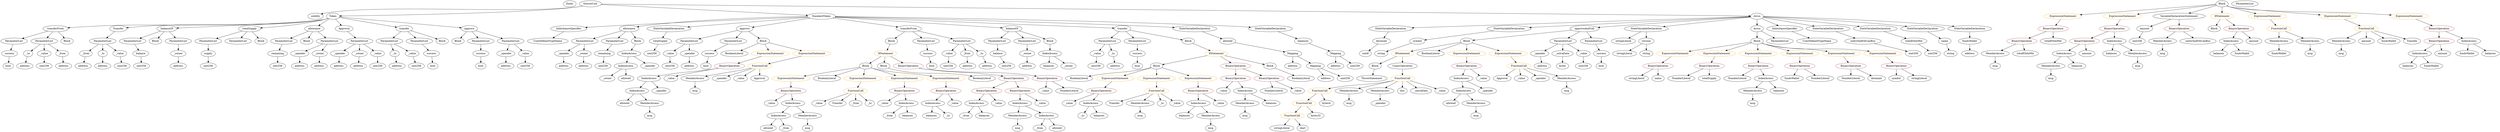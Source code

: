 strict digraph {
	graph [bb="0,0,12149,756"];
	node [label="\N"];
	Enter	[height=0.5,
		pos="2809.5,738",
		width=0.83628];
	ParameterList_Unnamed_22	[color=black,
		height=0.5,
		label=ParameterList,
		pos="2833.5,522",
		width=1.7095];
	Parameter__spender_3	[color=black,
		height=0.5,
		label=_spender,
		pos="2721.5,450",
		width=1.2521];
	ParameterList_Unnamed_22 -> Parameter__spender_3	[pos="e,2745.1,465.7 2808.4,505.29 2792.6,495.38 2771.9,482.48 2754.7,471.74"];
	Parameter__owner_3	[color=black,
		height=0.5,
		label=_owner,
		pos="2823.5,450",
		width=1.0719];
	ParameterList_Unnamed_22 -> Parameter__owner_3	[pos="e,2826,468.1 2831.1,503.7 2830,496.32 2828.8,487.52 2827.6,479.25"];
	ElementaryTypeName_bool_2	[color=black,
		height=0.5,
		label=bool,
		pos="2336.5,378",
		width=0.76697];
	IndexAccess_Unnamed_18	[color=black,
		height=0.5,
		label=IndexAccess,
		pos="11755,450",
		width=1.6402];
	Identifier_balances_10	[color=black,
		height=0.5,
		label=balances,
		pos="11697,378",
		width=1.1828];
	IndexAccess_Unnamed_18 -> Identifier_balances_10	[pos="e,11710,395.31 11741,432.05 11734,423.68 11725,413.4 11717,404.13"];
	Identifier_fundsWallet_3	[color=black,
		height=0.5,
		label=fundsWallet,
		pos="11813,378",
		width=1.5293];
	IndexAccess_Unnamed_18 -> Identifier_fundsWallet_3	[pos="e,11799,395.79 11769,432.05 11775,423.8 11784,413.7 11791,404.54"];
	IndexAccess_Unnamed_10	[color=black,
		height=0.5,
		label=IndexAccess,
		pos="5120.5,450",
		width=1.6402];
	Identifier_balances_6	[color=black,
		height=0.5,
		label=balances,
		pos="5110.5,378",
		width=1.1828];
	IndexAccess_Unnamed_10 -> Identifier_balances_6	[pos="e,5113,396.1 5118.1,431.7 5117,424.32 5115.8,415.52 5114.6,407.25"];
	Identifier__owner	[color=black,
		height=0.5,
		label=_owner,
		pos="5209.5,378",
		width=1.0719];
	IndexAccess_Unnamed_10 -> Identifier__owner	[pos="e,5190.5,393.95 5141.2,432.76 5153.2,423.34 5168.4,411.34 5181.5,401.06"];
	ElementaryTypeName_address_2	[color=black,
		height=0.5,
		label=address,
		pos="317.54,378",
		width=1.0996];
	ExpressionStatement_Unnamed_5	[color=orange,
		height=0.5,
		label=ExpressionStatement,
		pos="3856.5,306",
		width=2.458];
	BinaryOperation_Unnamed_12	[color=brown,
		height=0.5,
		label=BinaryOperation,
		pos="3788.5,234",
		width=1.9867];
	ExpressionStatement_Unnamed_5 -> BinaryOperation_Unnamed_12	[pos="e,3804.9,251.79 3840.1,288.05 3831.9,279.63 3821.8,269.28 3812.8,259.97"];
	MemberAccess_Unnamed_11	[color=black,
		height=0.5,
		label=MemberAccess,
		pos="9922.5,378",
		width=1.9174];
	Identifier_msg_11	[color=black,
		height=0.5,
		label=msg,
		pos="9922.5,306",
		width=0.75];
	MemberAccess_Unnamed_11 -> Identifier_msg_11	[pos="e,9922.5,324.1 9922.5,359.7 9922.5,352.41 9922.5,343.73 9922.5,335.54"];
	FunctionCall_Unnamed_5	[color=orange,
		height=0.5,
		label=FunctionCall,
		pos="7370.5,378",
		width=1.6125];
	Identifier_Approval_1	[color=black,
		height=0.5,
		label=Approval,
		pos="7304.5,306",
		width=1.266];
	FunctionCall_Unnamed_5 -> Identifier_Approval_1	[pos="e,7319.6,322.99 7354.9,360.41 7346.6,351.66 7336.4,340.75 7327.2,331.08"];
	Identifier__value_15	[color=black,
		height=0.5,
		label=_value,
		pos="7402.5,306",
		width=0.96103];
	FunctionCall_Unnamed_5 -> Identifier__value_15	[pos="e,7394.9,323.62 7378.5,359.7 7382,351.95 7386.2,342.64 7390.2,334.02"];
	Identifier__spender_4	[color=black,
		height=0.5,
		label=_spender,
		pos="7500.5,306",
		width=1.2521];
	FunctionCall_Unnamed_5 -> Identifier__spender_4	[pos="e,7474.6,320.97 7398.8,361.81 7418,351.42 7443.8,337.56 7464.6,326.38"];
	MemberAccess_Unnamed_16	[color=black,
		height=0.5,
		label=MemberAccess,
		pos="7632.5,306",
		width=1.9174];
	FunctionCall_Unnamed_5 -> MemberAccess_Unnamed_16	[pos="e,7585.6,319.55 7413.5,365.52 7457.4,353.79 7525.9,335.5 7574.6,322.49"];
	ExpressionStatement_Unnamed_11	[color=orange,
		height=0.5,
		label=ExpressionStatement,
		pos="8136.5,450",
		width=2.458];
	BinaryOperation_Unnamed_16	[color=brown,
		height=0.5,
		label=BinaryOperation,
		pos="8035.5,378",
		width=1.9867];
	ExpressionStatement_Unnamed_11 -> BinaryOperation_Unnamed_16	[pos="e,8059.2,395.39 8112.4,432.23 8099.1,423.08 8082.6,411.61 8068.2,401.66"];
	Identifier_allowed_4	[color=black,
		height=0.5,
		label=allowed,
		pos="7068.5,162",
		width=1.0858];
	IndexAccess_Unnamed_6	[color=black,
		height=0.5,
		label=IndexAccess,
		pos="4496.5,162",
		width=1.6402];
	Identifier_balances_4	[color=black,
		height=0.5,
		label=balances,
		pos="4487.5,90",
		width=1.1828];
	IndexAccess_Unnamed_6 -> Identifier_balances_4	[pos="e,4489.7,108.1 4494.3,143.7 4493.4,136.32 4492.2,127.52 4491.2,119.25"];
	Identifier__to_2	[color=black,
		height=0.5,
		label=_to,
		pos="4575.5,90",
		width=0.75];
	IndexAccess_Unnamed_6 -> Identifier__to_2	[pos="e,4559.7,105.02 4514.9,144.76 4525.7,135.17 4539.5,122.91 4551.3,112.52"];
	NumberLiteral_Unnamed	[color=black,
		height=0.5,
		label=NumberLiteral,
		pos="6178.5,234",
		width=1.765];
	ElementaryTypeName_address_6	[color=black,
		height=0.5,
		label=address,
		pos="1441.5,378",
		width=1.0996];
	PragmaDirective_solidity	[color=black,
		height=0.5,
		label=solidity,
		pos="1530.5,666",
		width=1.0442];
	ParameterList_Unnamed_13	[color=black,
		height=0.5,
		label=ParameterList,
		pos="1747.5,522",
		width=1.7095];
	VariableDeclaration__spender	[color=black,
		height=0.5,
		label=_spender,
		pos="1645.5,450",
		width=1.2521];
	ParameterList_Unnamed_13 -> VariableDeclaration__spender	[pos="e,1667.4,466.03 1724.1,504.94 1710,495.25 1691.8,482.78 1676.5,472.27"];
	VariableDeclaration__owner	[color=black,
		height=0.5,
		label=_owner,
		pos="1747.5,450",
		width=1.0719];
	ParameterList_Unnamed_13 -> VariableDeclaration__owner	[pos="e,1747.5,468.1 1747.5,503.7 1747.5,496.41 1747.5,487.73 1747.5,479.54"];
	VariableDeclaration__value_1	[color=black,
		height=0.5,
		label=_value,
		pos="1838.5,450",
		width=0.96103];
	ParameterList_Unnamed_13 -> VariableDeclaration__value_1	[pos="e,1819.7,465.48 1768.6,504.76 1781.2,495.12 1797.2,482.77 1810.8,472.34"];
	Block_Unnamed_18	[color=black,
		height=0.5,
		label=Block,
		pos="7126.5,522",
		width=0.90558];
	IfStatement_Unnamed_3	[color=orange,
		height=0.5,
		label=IfStatement,
		pos="6820.5,450",
		width=1.4739];
	Block_Unnamed_18 -> IfStatement_Unnamed_3	[pos="e,6860.5,462.29 7096,514.91 7049.7,505.56 6959,486.76 6882.5,468 6879,467.12 6875.3,466.19 6871.6,465.23"];
	BooleanLiteral_Unnamed_5	[color=black,
		height=0.5,
		label=BooleanLiteral,
		pos="6955.5,450",
		width=1.7788];
	Block_Unnamed_18 -> BooleanLiteral_Unnamed_5	[pos="e,6990.8,465.45 7100.9,510.52 7074.7,499.76 7033.2,482.79 7001.3,469.72"];
	ExpressionStatement_Unnamed_20	[color=orange,
		height=0.5,
		label=ExpressionStatement,
		pos="7126.5,450",
		width=2.458];
	Block_Unnamed_18 -> ExpressionStatement_Unnamed_20	[pos="e,7126.5,468.1 7126.5,503.7 7126.5,496.41 7126.5,487.73 7126.5,479.54"];
	ExpressionStatement_Unnamed_21	[color=orange,
		height=0.5,
		label=ExpressionStatement,
		pos="7321.5,450",
		width=2.458];
	Block_Unnamed_18 -> ExpressionStatement_Unnamed_21	[pos="e,7279.1,466.24 7153.2,511.41 7182.8,500.81 7231.1,483.47 7268.4,470.08"];
	BinaryOperation_Unnamed_10	[color=brown,
		height=0.5,
		label=BinaryOperation,
		pos="4588.5,234",
		width=1.9867];
	BinaryOperation_Unnamed_10 -> IndexAccess_Unnamed_6	[pos="e,4517.9,179.23 4566.7,216.41 4554.9,207.37 4540,196.03 4526.9,186.13"];
	Identifier__value_8	[color=black,
		height=0.5,
		label=_value,
		pos="4608.5,162",
		width=0.96103];
	BinaryOperation_Unnamed_10 -> Identifier__value_8	[pos="e,4603.7,180.1 4593.5,215.7 4595.6,208.24 4598.2,199.32 4600.6,190.97"];
	Parameter__value_3	[color=black,
		height=0.5,
		label=_value,
		pos="5310.5,450",
		width=0.96103];
	ElementaryTypeName_uint256_8	[color=black,
		height=0.5,
		label=uint256,
		pos="5306.5,378",
		width=1.0442];
	Parameter__value_3 -> ElementaryTypeName_uint256_8	[pos="e,5307.5,396.1 5309.6,431.7 5309.1,424.41 5308.6,415.73 5308.2,407.54"];
	VariableDeclaration_amount	[color=black,
		height=0.5,
		label=amount,
		pos="10372,594",
		width=1.0581];
	ElementaryTypeName_uint256_18	[color=black,
		height=0.5,
		label=uint256,
		pos="10355,522",
		width=1.0442];
	VariableDeclaration_amount -> ElementaryTypeName_uint256_18	[pos="e,10359,540.1 10367,575.7 10366,568.32 10363,559.52 10361,551.25"];
	Identifier_msg_5	[color=black,
		height=0.5,
		label=msg,
		pos="3144.5,90",
		width=0.75];
	ParameterList_Unnamed_20	[color=black,
		height=0.5,
		label=ParameterList,
		pos="3352.5,522",
		width=1.7095];
	Parameter__value_5	[color=black,
		height=0.5,
		label=_value,
		pos="3254.5,450",
		width=0.96103];
	ParameterList_Unnamed_20 -> Parameter__value_5	[pos="e,3274.4,465.16 3330.3,505.12 3316.5,495.26 3298.6,482.47 3283.7,471.81"];
	Parameter__spender_2	[color=black,
		height=0.5,
		label=_spender,
		pos="3352.5,450",
		width=1.2521];
	ParameterList_Unnamed_20 -> Parameter__spender_2	[pos="e,3352.5,468.1 3352.5,503.7 3352.5,496.41 3352.5,487.73 3352.5,479.54"];
	FunctionCall_Unnamed_7	[color=orange,
		height=0.5,
		label=FunctionCall,
		pos="6405.5,234",
		width=1.6125];
	FunctionCall_Unnamed_8	[color=orange,
		height=0.5,
		label=FunctionCall,
		pos="6335.5,162",
		width=1.6125];
	FunctionCall_Unnamed_7 -> FunctionCall_Unnamed_8	[pos="e,6352,179.47 6389,216.41 6380.3,207.78 6369.6,197.06 6360,187.5"];
	ElementaryTypeName_bytes4	[color=black,
		height=0.5,
		label=bytes4,
		pos="6446.5,162",
		width=0.97489];
	FunctionCall_Unnamed_7 -> ElementaryTypeName_bytes4	[pos="e,6437,179.31 6415.5,216.05 6420.2,207.94 6426,198.04 6431.3,189.01"];
	MemberAccess_Unnamed_12	[color=black,
		height=0.5,
		label=MemberAccess,
		pos="11368,522",
		width=1.9174];
	Identifier_msg_12	[color=black,
		height=0.5,
		label=msg,
		pos="11368,450",
		width=0.75];
	MemberAccess_Unnamed_12 -> Identifier_msg_12	[pos="e,11368,468.1 11368,503.7 11368,496.41 11368,487.73 11368,479.54"];
	ParameterList_Unnamed_4	[color=black,
		height=0.5,
		label=ParameterList,
		pos="1888.5,522",
		width=1.7095];
	Parameter__to	[color=black,
		height=0.5,
		label=_to,
		pos="1925.5,450",
		width=0.75];
	ParameterList_Unnamed_4 -> Parameter__to	[pos="e,1916.9,467.31 1897.5,504.05 1901.7,496.03 1906.9,486.26 1911.6,477.3"];
	Parameter__value	[color=black,
		height=0.5,
		label=_value,
		pos="2009.5,450",
		width=0.96103];
	ParameterList_Unnamed_4 -> Parameter__value	[pos="e,1987.2,463.91 1915.4,505.46 1933.7,494.88 1958,480.81 1977.3,469.63"];
	stringLiteral_Unnamed_2	[color=black,
		height=0.5,
		label=stringLiteral,
		pos="7933.5,306",
		width=1.5016];
	Parameter__value_4	[color=black,
		height=0.5,
		label=_value,
		pos="4626.5,450",
		width=0.96103];
	ElementaryTypeName_uint256_9	[color=black,
		height=0.5,
		label=uint256,
		pos="4621.5,378",
		width=1.0442];
	Parameter__value_4 -> ElementaryTypeName_uint256_9	[pos="e,4622.8,396.1 4625.3,431.7 4624.8,424.41 4624.2,415.73 4623.6,407.54"];
	BinaryOperation_Unnamed_6	[color=brown,
		height=0.5,
		label=BinaryOperation,
		pos="4913.5,306",
		width=1.9867];
	BinaryOperation_Unnamed_7	[color=brown,
		height=0.5,
		label=BinaryOperation,
		pos="4783.5,234",
		width=1.9867];
	BinaryOperation_Unnamed_6 -> BinaryOperation_Unnamed_7	[pos="e,4812.6,250.66 4884.4,289.29 4866.1,279.47 4842.4,266.71 4822.6,256.03"];
	BinaryOperation_Unnamed_8	[color=brown,
		height=0.5,
		label=BinaryOperation,
		pos="4944.5,234",
		width=1.9867];
	BinaryOperation_Unnamed_6 -> BinaryOperation_Unnamed_8	[pos="e,4937,252.1 4921.2,287.7 4924.6,280.07 4928.6,270.92 4932.4,262.4"];
	Block_Unnamed_10	[color=black,
		height=0.5,
		label=Block,
		pos="4210.5,378",
		width=0.90558];
	Block_Unnamed_10 -> ExpressionStatement_Unnamed_5	[pos="e,3918.5,319.26 4180.1,370.97 4124.8,360.05 4006.8,336.71 3929.6,321.45"];
	BooleanLiteral_Unnamed_2	[color=black,
		height=0.5,
		label=BooleanLiteral,
		pos="4027.5,306",
		width=1.7788];
	Block_Unnamed_10 -> BooleanLiteral_Unnamed_2	[pos="e,4064.5,321.13 4184.3,366.97 4155.8,356.08 4109.8,338.45 4074.9,325.11"];
	ExpressionStatement_Unnamed_6	[color=orange,
		height=0.5,
		label=ExpressionStatement,
		pos="4198.5,306",
		width=2.458];
	Block_Unnamed_10 -> ExpressionStatement_Unnamed_6	[pos="e,4201.5,324.1 4207.6,359.7 4206.3,352.32 4204.8,343.52 4203.4,335.25"];
	ExpressionStatement_Unnamed_4	[color=orange,
		height=0.5,
		label=ExpressionStatement,
		pos="4393.5,306",
		width=2.458];
	Block_Unnamed_10 -> ExpressionStatement_Unnamed_4	[pos="e,4353.2,322.43 4236.8,366.97 4264.3,356.42 4308.5,339.55 4342.9,326.38"];
	ExpressionStatement_Unnamed_3	[color=orange,
		height=0.5,
		label=ExpressionStatement,
		pos="4588.5,306",
		width=2.458];
	Block_Unnamed_10 -> ExpressionStatement_Unnamed_3	[pos="e,4523.2,318.51 4236.1,366.73 4243,364.26 4250.5,361.8 4257.5,360 4359.1,334.06 4387.1,340.96 4490.5,324 4497.5,322.86 4504.7,321.66 \
4511.9,320.44"];
	ElementaryTypeName_uint256_4	[color=black,
		height=0.5,
		label=uint256,
		pos="2556.5,378",
		width=1.0442];
	VariableDeclaration_totalSupply	[color=black,
		height=0.5,
		label=totalSupply,
		pos="3209.5,522",
		width=1.4739];
	ElementaryTypeName_uint256_15	[color=black,
		height=0.5,
		label=uint256,
		pos="3164.5,450",
		width=1.0442];
	VariableDeclaration_totalSupply -> ElementaryTypeName_uint256_15	[pos="e,3175,467.31 3198.6,504.05 3193.4,495.85 3186.9,485.83 3181.1,476.71"];
	Identifier_Transfer	[color=black,
		height=0.5,
		label=Transfer,
		pos="5374.5,162",
		width=1.1689];
	StateVariableDeclaration_Unnamed_4	[color=black,
		height=0.5,
		label=StateVariableDeclaration,
		pos="6808.5,594",
		width=2.8184];
	VariableDeclaration_decimals	[color=black,
		height=0.5,
		label=decimals,
		pos="6714.5,522",
		width=1.1967];
	StateVariableDeclaration_Unnamed_4 -> VariableDeclaration_decimals	[pos="e,6734.8,538.12 6785.8,576.05 6773.2,566.65 6757.3,554.86 6743.8,544.78"];
	Identifier__value	[color=black,
		height=0.5,
		label=_value,
		pos="5925.5,234",
		width=0.96103];
	ParameterList_Unnamed_21	[color=black,
		height=0.5,
		label=ParameterList,
		pos="3564.5,522",
		width=1.7095];
	Parameter_success_5	[color=black,
		height=0.5,
		label=success,
		pos="3455.5,450",
		width=1.1135];
	ParameterList_Unnamed_21 -> Parameter_success_5	[pos="e,3478,465.39 3539.8,505.12 3524.3,495.13 3504.1,482.16 3487.3,471.42"];
	Parameter_success_1	[color=black,
		height=0.5,
		label=success,
		pos="42.543,450",
		width=1.1135];
	ElementaryTypeName_bool_1	[color=black,
		height=0.5,
		label=bool,
		pos="42.543,378",
		width=0.76697];
	Parameter_success_1 -> ElementaryTypeName_bool_1	[pos="e,42.543,396.1 42.543,431.7 42.543,424.41 42.543,415.73 42.543,407.54"];
	Identifier_name	[color=black,
		height=0.5,
		label=name,
		pos="8035.5,306",
		width=0.83628];
	ParameterList_Unnamed_5	[color=black,
		height=0.5,
		label=ParameterList,
		pos="2029.5,522",
		width=1.7095];
	Parameter_success	[color=black,
		height=0.5,
		label=success,
		pos="2104.5,450",
		width=1.1135];
	ParameterList_Unnamed_5 -> Parameter_success	[pos="e,2087.7,466.75 2047.3,504.41 2056.9,495.5 2068.8,484.37 2079.3,474.58"];
	IndexAccess_Unnamed_12	[color=black,
		height=0.5,
		label=IndexAccess,
		pos="3081.5,234",
		width=1.6402];
	Identifier_allowed_2	[color=black,
		height=0.5,
		label=allowed,
		pos="3018.5,162",
		width=1.0858];
	IndexAccess_Unnamed_12 -> Identifier_allowed_2	[pos="e,3032.9,178.99 3066.6,216.41 3058.8,207.74 3049.1,196.97 3040.5,187.38"];
	MemberAccess_Unnamed_5	[color=black,
		height=0.5,
		label=MemberAccess,
		pos="3144.5,162",
		width=1.9174];
	IndexAccess_Unnamed_12 -> MemberAccess_Unnamed_5	[pos="e,3129.3,179.96 3096.5,216.41 3104,208.08 3113.2,197.8 3121.6,188.49"];
	BinaryOperation_Unnamed_20	[color=brown,
		height=0.5,
		label=BinaryOperation,
		pos="9939.5,594",
		width=1.9867];
	BinaryOperation_Unnamed_21	[color=brown,
		height=0.5,
		label=BinaryOperation,
		pos="9788.5,522",
		width=1.9867];
	BinaryOperation_Unnamed_20 -> BinaryOperation_Unnamed_21	[pos="e,9821.6,538.33 9906.4,577.64 9884.5,567.47 9855.5,554.04 9831.8,543.03"];
	Identifier_totalEthInWei	[color=black,
		height=0.5,
		label=totalEthInWei,
		pos="9939.5,522",
		width=1.7095];
	BinaryOperation_Unnamed_20 -> Identifier_totalEthInWei	[pos="e,9939.5,540.1 9939.5,575.7 9939.5,568.41 9939.5,559.73 9939.5,551.54"];
	Parameter__owner	[color=black,
		height=0.5,
		label=_owner,
		pos="876.54,450",
		width=1.0719];
	ElementaryTypeName_address	[color=black,
		height=0.5,
		label=address,
		pos="876.54,378",
		width=1.0996];
	Parameter__owner -> ElementaryTypeName_address	[pos="e,876.54,396.1 876.54,431.7 876.54,424.41 876.54,415.73 876.54,407.54"];
	FunctionCall_Unnamed_6	[color=orange,
		height=0.5,
		label=FunctionCall,
		pos="6820.5,306",
		width=1.6125];
	FunctionCall_Unnamed_6 -> FunctionCall_Unnamed_7	[pos="e,6447.9,246.57 6778.2,293.43 6770,291.44 6761.6,289.52 6753.5,288 6629.9,264.47 6596.2,275.53 6472.5,252 6468.2,251.17 6463.6,250.22 \
6459.1,249.2"];
	MemberAccess_Unnamed_18	[color=black,
		height=0.5,
		label=MemberAccess,
		pos="6550.5,234",
		width=1.9174];
	FunctionCall_Unnamed_6 -> MemberAccess_Unnamed_18	[pos="e,6598.4,247.4 6777.2,293.75 6731.7,281.97 6660,263.38 6609.5,250.27"];
	MemberAccess_Unnamed_17	[color=black,
		height=0.5,
		label=MemberAccess,
		pos="6706.5,234",
		width=1.9174];
	FunctionCall_Unnamed_6 -> MemberAccess_Unnamed_17	[pos="e,6732.6,250.98 6795.2,289.46 6779.7,279.9 6759.5,267.5 6742.3,256.94"];
	Identifier_this	[color=black,
		height=0.5,
		label=this,
		pos="6820.5,234",
		width=0.75];
	FunctionCall_Unnamed_6 -> Identifier_this	[pos="e,6820.5,252.1 6820.5,287.7 6820.5,280.41 6820.5,271.73 6820.5,263.54"];
	Identifier__extraData	[color=black,
		height=0.5,
		label=_extraData,
		pos="6916.5,234",
		width=1.4046];
	FunctionCall_Unnamed_6 -> Identifier__extraData	[pos="e,6895.2,250.58 6842.3,289.12 6855.3,279.65 6872,267.5 6886.2,257.11"];
	Identifier__value_16	[color=black,
		height=0.5,
		label=_value,
		pos="7019.5,234",
		width=0.96103];
	FunctionCall_Unnamed_6 -> Identifier__value_16	[pos="e,6992.8,245.81 6859.5,292.35 6891.2,281.92 6936.9,266.55 6976.5,252 6978.4,251.33 6980.2,250.64 6982.1,249.94"];
	ExpressionStatement_Unnamed_10	[color=orange,
		height=0.5,
		label=ExpressionStatement,
		pos="8331.5,450",
		width=2.458];
	BinaryOperation_Unnamed_15	[color=brown,
		height=0.5,
		label=BinaryOperation,
		pos="8282.5,378",
		width=1.9867];
	ExpressionStatement_Unnamed_10 -> BinaryOperation_Unnamed_15	[pos="e,8294.5,396.1 8319.4,431.7 8313.9,423.73 8307.1,414.1 8300.9,405.26"];
	VariableDeclaration_symbol	[color=black,
		height=0.5,
		label=symbol,
		pos="6962.5,522",
		width=1.0581];
	ElementaryTypeName_string_1	[color=black,
		height=0.5,
		label=string,
		pos="6718.5,450",
		width=0.864];
	VariableDeclaration_symbol -> ElementaryTypeName_string_1	[pos="e,6742.4,461.83 6928.2,513.7 6887.2,504.64 6817.1,487.92 6758.5,468 6756.7,467.38 6754.9,466.72 6753,466.03"];
	ElementaryTypeName_uint256_5	[color=black,
		height=0.5,
		label=uint256,
		pos="1332.5,378",
		width=1.0442];
	Parameter__spender	[color=black,
		height=0.5,
		label=_spender,
		pos="2458.5,450",
		width=1.2521];
	ElementaryTypeName_address_4	[color=black,
		height=0.5,
		label=address,
		pos="2458.5,378",
		width=1.0996];
	Parameter__spender -> ElementaryTypeName_address_4	[pos="e,2458.5,396.1 2458.5,431.7 2458.5,424.41 2458.5,415.73 2458.5,407.54"];
	VariableDeclaration__from	[color=black,
		height=0.5,
		label=_from,
		pos="423.54,450",
		width=0.93331];
	ElementaryTypeName_address_7	[color=black,
		height=0.5,
		label=address,
		pos="414.54,378",
		width=1.0996];
	VariableDeclaration__from -> ElementaryTypeName_address_7	[pos="e,416.74,396.1 421.32,431.7 420.37,424.32 419.24,415.52 418.17,407.25"];
	Block_Unnamed_7	[color=black,
		height=0.5,
		label=Block,
		pos="5594.5,378",
		width=0.90558];
	BooleanLiteral_Unnamed	[color=black,
		height=0.5,
		label=BooleanLiteral,
		pos="5228.5,306",
		width=1.7788];
	Block_Unnamed_7 -> BooleanLiteral_Unnamed	[pos="e,5276.2,318.46 5565.9,368.86 5554.6,365.82 5541.5,362.51 5529.5,360 5429.6,339.05 5402.8,343.45 5302.5,324 5297.6,323.04 5292.5,\
321.99 5287.4,320.9"];
	ExpressionStatement_Unnamed_1	[color=orange,
		height=0.5,
		label=ExpressionStatement,
		pos="5399.5,306",
		width=2.458];
	Block_Unnamed_7 -> ExpressionStatement_Unnamed_1	[pos="e,5442,322.24 5567.8,367.41 5538.3,356.81 5490,339.47 5452.7,326.08"];
	ExpressionStatement_Unnamed_2	[color=orange,
		height=0.5,
		label=ExpressionStatement,
		pos="5594.5,306",
		width=2.458];
	Block_Unnamed_7 -> ExpressionStatement_Unnamed_2	[pos="e,5594.5,324.1 5594.5,359.7 5594.5,352.41 5594.5,343.73 5594.5,335.54"];
	ExpressionStatement_Unnamed	[color=orange,
		height=0.5,
		label=ExpressionStatement,
		pos="5789.5,306",
		width=2.458];
	Block_Unnamed_7 -> ExpressionStatement_Unnamed	[pos="e,5747.1,322.24 5621.2,367.41 5650.8,356.81 5699.1,339.47 5736.4,326.08"];
	Identifier_msg_4	[color=black,
		height=0.5,
		label=msg,
		pos="3861.5,18",
		width=0.75];
	Identifier_balances_8	[color=black,
		height=0.5,
		label=balances,
		pos="10756,450",
		width=1.1828];
	FunctionDefinition_transferFrom	[color=black,
		height=0.5,
		label=transferFrom,
		pos="278.54,594",
		width=1.6402];
	ParameterList_Unnamed_7	[color=black,
		height=0.5,
		label=ParameterList,
		pos="61.543,522",
		width=1.7095];
	FunctionDefinition_transferFrom -> ParameterList_Unnamed_7	[pos="e,101.92,536.03 238.99,580.24 203.46,568.78 151.08,551.88 112.43,539.42"];
	ParameterList_Unnamed_6	[color=black,
		height=0.5,
		label=ParameterList,
		pos="222.54,522",
		width=1.7095];
	FunctionDefinition_transferFrom -> ParameterList_Unnamed_6	[pos="e,235.97,539.79 264.99,576.05 258.38,567.8 250.3,557.7 242.97,548.54"];
	Block_Unnamed_3	[color=black,
		height=0.5,
		label=Block,
		pos="334.54,522",
		width=0.90558];
	FunctionDefinition_transferFrom -> Block_Unnamed_3	[pos="e,321.88,538.83 292.1,576.05 298.9,567.56 307.26,557.11 314.76,547.73"];
	BinaryOperation_Unnamed_18	[color=brown,
		height=0.5,
		label=BinaryOperation,
		pos="9196.5,378",
		width=1.9867];
	Identifier_symbol	[color=black,
		height=0.5,
		label=symbol,
		pos="9196.5,306",
		width=1.0581];
	BinaryOperation_Unnamed_18 -> Identifier_symbol	[pos="e,9196.5,324.1 9196.5,359.7 9196.5,352.41 9196.5,343.73 9196.5,335.54"];
	stringLiteral_Unnamed_3	[color=black,
		height=0.5,
		label=stringLiteral,
		pos="9306.5,306",
		width=1.5016];
	BinaryOperation_Unnamed_18 -> stringLiteral_Unnamed_3	[pos="e,9282.3,322.43 9222.1,360.76 9237.1,351.2 9256.3,338.98 9272.6,328.61"];
	VariableDeclaration_fundsWallet	[color=black,
		height=0.5,
		label=fundsWallet,
		pos="9525.5,522",
		width=1.5293];
	ElementaryTypeName_address_21	[color=black,
		height=0.5,
		label=address,
		pos="9525.5,450",
		width=1.0996];
	VariableDeclaration_fundsWallet -> ElementaryTypeName_address_21	[pos="e,9525.5,468.1 9525.5,503.7 9525.5,496.41 9525.5,487.73 9525.5,479.54"];
	Block_Unnamed_17	[color=black,
		height=0.5,
		label=Block,
		pos="10727,594",
		width=0.90558];
	BinaryOperation_Unnamed_14	[color=brown,
		height=0.5,
		label=BinaryOperation,
		pos="8526.5,378",
		width=1.9867];
	NumberLiteral_Unnamed_2	[color=black,
		height=0.5,
		label=NumberLiteral,
		pos="8417.5,306",
		width=1.765];
	BinaryOperation_Unnamed_14 -> NumberLiteral_Unnamed_2	[pos="e,8442.3,322.91 8501.3,360.76 8486.6,351.33 8467.9,339.32 8451.9,329.04"];
	IndexAccess_Unnamed_15	[color=black,
		height=0.5,
		label=IndexAccess,
		pos="8558.5,306",
		width=1.6402];
	BinaryOperation_Unnamed_14 -> IndexAccess_Unnamed_15	[pos="e,8550.7,324.1 8534.5,359.7 8537.9,352.07 8542.1,342.92 8546,334.4"];
	Parameter_balance_1	[color=black,
		height=0.5,
		label=balance,
		pos="4898.5,450",
		width=1.0719];
	ElementaryTypeName_uint256_10	[color=black,
		height=0.5,
		label=uint256,
		pos="4908.5,378",
		width=1.0442];
	Parameter_balance_1 -> ElementaryTypeName_uint256_10	[pos="e,4906.1,396.1 4901,431.7 4902.1,424.32 4903.3,415.52 4904.5,407.25"];
	NumberLiteral_Unnamed_4	[color=black,
		height=0.5,
		label=NumberLiteral,
		pos="8972.5,306",
		width=1.765];
	BinaryOperation_Unnamed_19	[color=brown,
		height=0.5,
		label=BinaryOperation,
		pos="8721.5,378",
		width=1.9867];
	Identifier_fundsWallet	[color=black,
		height=0.5,
		label=fundsWallet,
		pos="8690.5,306",
		width=1.5293];
	BinaryOperation_Unnamed_19 -> Identifier_fundsWallet	[pos="e,8698.1,324.1 8713.9,359.7 8710.5,352.07 8706.4,342.92 8702.7,334.4"];
	NumberLiteral_Unnamed_5	[color=black,
		height=0.5,
		label=NumberLiteral,
		pos="8827.5,306",
		width=1.765];
	BinaryOperation_Unnamed_19 -> NumberLiteral_Unnamed_5	[pos="e,8803.5,322.91 8746.1,360.76 8760.4,351.33 8778.6,339.32 8794.2,329.04"];
	Parameter__to_2	[color=black,
		height=0.5,
		label=_to,
		pos="5397.5,450",
		width=0.75];
	ElementaryTypeName_address_11	[color=black,
		height=0.5,
		label=address,
		pos="5401.5,378",
		width=1.0996];
	Parameter__to_2 -> ElementaryTypeName_address_11	[pos="e,5400.6,396.1 5398.5,431.7 5398.9,424.41 5399.4,415.73 5399.9,407.54"];
	MemberAccess_Unnamed_9	[color=black,
		height=0.5,
		label=MemberAccess,
		pos="10480,522",
		width=1.9174];
	Identifier_msg_9	[color=black,
		height=0.5,
		label=msg,
		pos="10480,450",
		width=0.75];
	MemberAccess_Unnamed_9 -> Identifier_msg_9	[pos="e,10480,468.1 10480,503.7 10480,496.41 10480,487.73 10480,479.54"];
	Identifier_amount_3	[color=black,
		height=0.5,
		label=amount,
		pos="11493,522",
		width=1.0581];
	ParameterList_Unnamed_11	[color=black,
		height=0.5,
		label=ParameterList,
		pos="1382.5,522",
		width=1.7095];
	Parameter_remaining	[color=black,
		height=0.5,
		label=remaining,
		pos="1332.5,450",
		width=1.2798];
	ParameterList_Unnamed_11 -> Parameter_remaining	[pos="e,1344.5,467.79 1370.4,504.05 1364.7,495.97 1357.6,486.12 1351.2,477.11"];
	ParameterList_Unnamed_7 -> Parameter_success_1	[pos="e,47.185,468.1 56.846,503.7 54.821,496.24 52.402,487.32 50.133,478.97"];
	Parameter__to_1	[color=black,
		height=0.5,
		label=_to,
		pos="134.54,450",
		width=0.75];
	ElementaryTypeName_address_3	[color=black,
		height=0.5,
		label=address,
		pos="127.54,378",
		width=1.0996];
	Parameter__to_1 -> ElementaryTypeName_address_3	[pos="e,129.25,396.1 132.81,431.7 132.08,424.41 131.22,415.73 130.4,407.54"];
	Block_Unnamed_19	[color=black,
		height=0.5,
		label=Block,
		pos="6685.5,378",
		width=0.90558];
	IfStatement_Unnamed_3 -> Block_Unnamed_19	[pos="e,6708.9,391.09 6792.2,434.33 6770.9,423.25 6741.5,408.02 6719,396.34"];
	UnaryOperation_Unnamed	[color=black,
		height=0.5,
		label=UnaryOperation,
		pos="6820.5,378",
		width=1.9452];
	IfStatement_Unnamed_3 -> UnaryOperation_Unnamed	[pos="e,6820.5,396.1 6820.5,431.7 6820.5,424.41 6820.5,415.73 6820.5,407.54"];
	Identifier__value_3	[color=black,
		height=0.5,
		label=_value,
		pos="5143.5,162",
		width=0.96103];
	ParameterList_Unnamed_26	[color=black,
		height=0.5,
		label=ParameterList,
		pos="7594.5,522",
		width=1.7095];
	Parameter__spender_4	[color=black,
		height=0.5,
		label=_spender,
		pos="7473.5,450",
		width=1.2521];
	ParameterList_Unnamed_26 -> Parameter__spender_4	[pos="e,7498.3,465.3 7567.7,505.46 7550.1,495.29 7527,481.9 7508,470.94"];
	Parameter__extraData	[color=black,
		height=0.5,
		label=_extraData,
		pos="7587.5,450",
		width=1.4046];
	ParameterList_Unnamed_26 -> Parameter__extraData	[pos="e,7589.3,468.1 7592.8,503.7 7592.1,496.41 7591.2,487.73 7590.4,479.54"];
	Parameter__value_6	[color=black,
		height=0.5,
		label=_value,
		pos="7690.5,450",
		width=0.96103];
	ParameterList_Unnamed_26 -> Parameter__value_6	[pos="e,7671,465.25 7616.8,504.76 7630.3,494.96 7647.5,482.36 7662,471.83"];
	ElementaryTypeName_uint256_12	[color=black,
		height=0.5,
		label=uint256,
		pos="2915.5,378",
		width=1.0442];
	Parameter__value_1	[color=black,
		height=0.5,
		label=_value,
		pos="222.54,450",
		width=0.96103];
	ElementaryTypeName_uint256_3	[color=black,
		height=0.5,
		label=uint256,
		pos="222.54,378",
		width=1.0442];
	Parameter__value_1 -> ElementaryTypeName_uint256_3	[pos="e,222.54,396.1 222.54,431.7 222.54,424.41 222.54,415.73 222.54,407.54"];
	ParameterList_Unnamed_3	[color=black,
		height=0.5,
		label=ParameterList,
		pos="652.54,522",
		width=1.7095];
	Parameter_balance	[color=black,
		height=0.5,
		label=balance,
		pos="695.54,450",
		width=1.0719];
	ParameterList_Unnamed_3 -> Parameter_balance	[pos="e,685.23,467.79 662.95,504.05 667.86,496.06 673.84,486.33 679.33,477.4"];
	ElementaryTypeName_uint256_11	[color=black,
		height=0.5,
		label=uint256,
		pos="3254.5,378",
		width=1.0442];
	Identifier_msg_16	[color=black,
		height=0.5,
		label=msg,
		pos="6550.5,162",
		width=0.75];
	MemberAccess_Unnamed_18 -> Identifier_msg_16	[pos="e,6550.5,180.1 6550.5,215.7 6550.5,208.41 6550.5,199.73 6550.5,191.54"];
	MemberAccess_Unnamed_8	[color=black,
		height=0.5,
		label=MemberAccess,
		pos="9652.5,450",
		width=1.9174];
	BinaryOperation_Unnamed_21 -> MemberAccess_Unnamed_8	[pos="e,9682.5,466.42 9758,505.29 9738.7,495.36 9713.6,482.41 9692.7,471.66"];
	Identifier_totalEthInWei_1	[color=black,
		height=0.5,
		label=totalEthInWei,
		pos="9801.5,450",
		width=1.7095];
	BinaryOperation_Unnamed_21 -> Identifier_totalEthInWei_1	[pos="e,9798.4,468.1 9791.8,503.7 9793.1,496.32 9794.8,487.52 9796.3,479.25"];
	IndexAccess_Unnamed_22	[color=black,
		height=0.5,
		label=IndexAccess,
		pos="7131.5,234",
		width=1.6402];
	IndexAccess_Unnamed_22 -> Identifier_allowed_4	[pos="e,7082.9,178.99 7116.6,216.41 7108.8,207.74 7099.1,196.97 7090.5,187.38"];
	MemberAccess_Unnamed_15	[color=black,
		height=0.5,
		label=MemberAccess,
		pos="7194.5,162",
		width=1.9174];
	IndexAccess_Unnamed_22 -> MemberAccess_Unnamed_15	[pos="e,7179.3,179.96 7146.5,216.41 7154,208.08 7163.2,197.8 7171.6,188.49"];
	IndexAccess_Unnamed_4	[color=black,
		height=0.5,
		label=IndexAccess,
		pos="4944.5,162",
		width=1.6402];
	MemberAccess_Unnamed_3	[color=black,
		height=0.5,
		label=MemberAccess,
		pos="4909.5,90",
		width=1.9174];
	IndexAccess_Unnamed_4 -> MemberAccess_Unnamed_3	[pos="e,4918.1,108.1 4935.9,143.7 4932.1,136.07 4927.5,126.92 4923.2,118.4"];
	IndexAccess_Unnamed_5	[color=black,
		height=0.5,
		label=IndexAccess,
		pos="5055.5,90",
		width=1.6402];
	IndexAccess_Unnamed_4 -> IndexAccess_Unnamed_5	[pos="e,5030.7,106.66 4969.5,145.29 4984.7,135.65 5004.5,123.18 5021.3,112.62"];
	Identifier_decimals	[color=black,
		height=0.5,
		label=decimals,
		pos="9097.5,306",
		width=1.1967];
	ParameterList_Unnamed_14	[color=black,
		height=0.5,
		label=ParameterList,
		pos="5351.5,522",
		width=1.7095];
	ParameterList_Unnamed_14 -> Parameter__value_3	[pos="e,5320.1,467.31 5341.6,504.05 5336.9,495.94 5331.1,486.04 5325.8,477.01"];
	ParameterList_Unnamed_14 -> Parameter__to_2	[pos="e,5387.1,466.83 5362.7,504.05 5368.1,495.73 5374.8,485.54 5380.9,476.32"];
	Parameter_success_3	[color=black,
		height=0.5,
		label=success,
		pos="5492.5,450",
		width=1.1135];
	ElementaryTypeName_bool_3	[color=black,
		height=0.5,
		label=bool,
		pos="5492.5,378",
		width=0.76697];
	Parameter_success_3 -> ElementaryTypeName_bool_3	[pos="e,5492.5,396.1 5492.5,431.7 5492.5,424.41 5492.5,415.73 5492.5,407.54"];
	Parameter__spender_1	[color=black,
		height=0.5,
		label=_spender,
		pos="1441.5,450",
		width=1.2521];
	Parameter__spender_1 -> ElementaryTypeName_address_6	[pos="e,1441.5,396.1 1441.5,431.7 1441.5,424.41 1441.5,415.73 1441.5,407.54"];
	Block_Unnamed_9	[color=black,
		height=0.5,
		label=Block,
		pos="4387.5,522",
		width=0.90558];
	IfStatement_Unnamed_1	[color=orange,
		height=0.5,
		label=IfStatement,
		pos="4360.5,450",
		width=1.4739];
	Block_Unnamed_9 -> IfStatement_Unnamed_1	[pos="e,4367.2,468.28 4381,504.05 4378.1,496.52 4374.6,487.44 4371.3,478.94"];
	FunctionCall_Unnamed_9	[color=orange,
		height=0.5,
		label=FunctionCall,
		pos="6277.5,90",
		width=1.6125];
	stringLiteral_Unnamed_4	[color=black,
		height=0.5,
		label=stringLiteral,
		pos="6227.5,18",
		width=1.5016];
	FunctionCall_Unnamed_9 -> stringLiteral_Unnamed_4	[pos="e,6239.5,35.789 6265.4,72.055 6259.7,63.973 6252.6,54.121 6246.2,45.112"];
	Identifier_sha3	[color=black,
		height=0.5,
		label=sha3,
		pos="6327.5,18",
		width=0.76697];
	FunctionCall_Unnamed_9 -> Identifier_sha3	[pos="e,6316.2,34.829 6289.6,72.055 6295.7,63.646 6303,53.323 6309.7,44.025"];
	stringLiteral_Unnamed_1	[color=black,
		height=0.5,
		label=stringLiteral,
		pos="7888.5,522",
		width=1.5016];
	BinaryOperation_Unnamed_23	[color=brown,
		height=0.5,
		label=BinaryOperation,
		pos="10849,594",
		width=1.9867];
	IndexAccess_Unnamed_16	[color=black,
		height=0.5,
		label=IndexAccess,
		pos="10816,522",
		width=1.6402];
	BinaryOperation_Unnamed_23 -> IndexAccess_Unnamed_16	[pos="e,10824,540.1 10840,575.7 10837,568.07 10832,558.92 10828,550.4"];
	Identifier_amount	[color=black,
		height=0.5,
		label=amount,
		pos="10931,522",
		width=1.0581];
	BinaryOperation_Unnamed_23 -> Identifier_amount	[pos="e,10913,538.27 10868,576.41 10879,567.2 10892,555.6 10904,545.57"];
	stringLiteral_Unnamed	[color=black,
		height=0.5,
		label=stringLiteral,
		pos="7895.5,450",
		width=1.5016];
	Identifier__value_10	[color=black,
		height=0.5,
		label=_value,
		pos="3676.5,162",
		width=0.96103];
	ElementaryTypeName_address_16	[color=black,
		height=0.5,
		label=address,
		pos="2820.5,378",
		width=1.0996];
	ExpressionStatement_Unnamed_9	[color=orange,
		height=0.5,
		label=ExpressionStatement,
		pos="8526.5,450",
		width=2.458];
	ExpressionStatement_Unnamed_9 -> BinaryOperation_Unnamed_14	[pos="e,8526.5,396.1 8526.5,431.7 8526.5,424.41 8526.5,415.73 8526.5,407.54"];
	InheritanceSpecifier_Unnamed	[color=black,
		height=0.5,
		label=InheritanceSpecifier,
		pos="2740.5,594",
		width=2.3333];
	UserDefinedTypeName_Unnamed	[color=black,
		height=0.5,
		label=UserDefinedTypeName,
		pos="2655.5,522",
		width=2.7214];
	InheritanceSpecifier_Unnamed -> UserDefinedTypeName_Unnamed	[pos="e,2676.1,539.96 2720.4,576.41 2709.8,567.65 2696.5,556.73 2684.8,547.06"];
	Parameter__value_2	[color=black,
		height=0.5,
		label=_value,
		pos="2556.5,450",
		width=0.96103];
	Parameter__value_2 -> ElementaryTypeName_uint256_4	[pos="e,2556.5,396.1 2556.5,431.7 2556.5,424.41 2556.5,415.73 2556.5,407.54"];
	BinaryOperation_Unnamed	[color=brown,
		height=0.5,
		label=BinaryOperation,
		pos="5967.5,378",
		width=1.9867];
	BinaryOperation_Unnamed_1	[color=brown,
		height=0.5,
		label=BinaryOperation,
		pos="5967.5,306",
		width=1.9867];
	BinaryOperation_Unnamed -> BinaryOperation_Unnamed_1	[pos="e,5967.5,324.1 5967.5,359.7 5967.5,352.41 5967.5,343.73 5967.5,335.54"];
	BinaryOperation_Unnamed_2	[color=brown,
		height=0.5,
		label=BinaryOperation,
		pos="6128.5,306",
		width=1.9867];
	BinaryOperation_Unnamed -> BinaryOperation_Unnamed_2	[pos="e,6093.8,322.11 6002.1,361.98 6025.9,351.64 6057.7,337.79 6083.5,326.58"];
	IndexAccess_Unnamed_3	[color=black,
		height=0.5,
		label=IndexAccess,
		pos="4720.5,162",
		width=1.6402];
	Identifier__from	[color=black,
		height=0.5,
		label=_from,
		pos="4662.5,90",
		width=0.93331];
	IndexAccess_Unnamed_3 -> Identifier__from	[pos="e,4675.7,106.83 4706.5,144.05 4699.4,135.47 4690.6,124.89 4682.8,115.44"];
	Identifier_balances_3	[color=black,
		height=0.5,
		label=balances,
		pos="4756.5,90",
		width=1.1828];
	IndexAccess_Unnamed_3 -> Identifier_balances_3	[pos="e,4747.9,107.79 4729.3,144.05 4733.3,136.23 4738.2,126.75 4742.7,117.98"];
	Identifier__value_7	[color=black,
		height=0.5,
		label=_value,
		pos="5068.5,234",
		width=0.96103];
	ElementaryTypeName_uint256_2	[color=black,
		height=0.5,
		label=uint256,
		pos="2024.5,378",
		width=1.0442];
	IndexAccess_Unnamed_13	[color=black,
		height=0.5,
		label=IndexAccess,
		pos="3049.5,450",
		width=1.6402];
	IndexAccess_Unnamed_14	[color=black,
		height=0.5,
		label=IndexAccess,
		pos="3030.5,378",
		width=1.6402];
	IndexAccess_Unnamed_13 -> IndexAccess_Unnamed_14	[pos="e,3035.2,396.1 3044.8,431.7 3042.8,424.24 3040.4,415.32 3038.1,406.97"];
	Identifier__spender_2	[color=black,
		height=0.5,
		label=_spender,
		pos="3152.5,378",
		width=1.2521];
	IndexAccess_Unnamed_13 -> Identifier__spender_2	[pos="e,3130.3,394.1 3072.9,433.12 3087.2,423.43 3105.6,410.92 3121.1,400.37"];
	ElementaryTypeName_address_9	[color=black,
		height=0.5,
		label=address,
		pos="1739.5,378",
		width=1.0996];
	ParameterList_Unnamed_23	[color=black,
		height=0.5,
		label=ParameterList,
		pos="2974.5,522",
		width=1.7095];
	Parameter_remaining_1	[color=black,
		height=0.5,
		label=remaining,
		pos="2926.5,450",
		width=1.2798];
	ParameterList_Unnamed_23 -> Parameter_remaining_1	[pos="e,2938.1,467.79 2962.9,504.05 2957.4,495.97 2950.6,486.12 2944.4,477.11"];
	EventDefinition_Transfer	[color=black,
		height=0.5,
		label=Transfer,
		pos="639.54,594",
		width=1.1689];
	ParameterList_Unnamed_12	[color=black,
		height=0.5,
		label=ParameterList,
		pos="511.54,522",
		width=1.7095];
	EventDefinition_Transfer -> ParameterList_Unnamed_12	[pos="e,539.45,538.26 614.25,579.17 595.72,569.03 570.25,555.11 549.31,543.65"];
	MemberAccess_Unnamed_2	[color=black,
		height=0.5,
		label=MemberAccess,
		pos="5503.5,162",
		width=1.9174];
	Identifier_msg_2	[color=black,
		height=0.5,
		label=msg,
		pos="5503.5,90",
		width=0.75];
	MemberAccess_Unnamed_2 -> Identifier_msg_2	[pos="e,5503.5,108.1 5503.5,143.7 5503.5,136.41 5503.5,127.73 5503.5,119.54"];
	Identifier__from_2	[color=black,
		height=0.5,
		label=_from,
		pos="4274.5,90",
		width=0.93331];
	ElementaryTypeName_address_22	[color=black,
		height=0.5,
		label=address,
		pos="7486.5,378",
		width=1.0996];
	Parameter__spender_4 -> ElementaryTypeName_address_22	[pos="e,7483.4,396.1 7476.8,431.7 7478.1,424.32 7479.8,415.52 7481.3,407.25"];
	IndexAccess_Unnamed_20	[color=black,
		height=0.5,
		label=IndexAccess,
		pos="9987.5,450",
		width=1.6402];
	IndexAccess_Unnamed_20 -> MemberAccess_Unnamed_11	[pos="e,9938.3,395.96 9972.1,432.41 9964.3,423.99 9954.7,413.58 9945.9,404.2"];
	Identifier_balances_12	[color=black,
		height=0.5,
		label=balances,
		pos="10053,378",
		width=1.1828];
	IndexAccess_Unnamed_20 -> Identifier_balances_12	[pos="e,10038,394.99 10003,432.41 10011,423.74 10021,412.97 10030,403.38"];
	IfStatement_Unnamed_1 -> Block_Unnamed_10	[pos="e,4234.9,390.37 4330.2,434.83 4305.6,423.37 4271,407.21 4245.3,395.23"];
	Block_Unnamed_11	[color=black,
		height=0.5,
		label=Block,
		pos="4299.5,378",
		width=0.90558];
	IfStatement_Unnamed_1 -> Block_Unnamed_11	[pos="e,4313.1,394.51 4346.1,432.41 4338.4,423.62 4328.9,412.66 4320.4,402.96"];
	BinaryOperation_Unnamed_5	[color=brown,
		height=0.5,
		label=BinaryOperation,
		pos="4421.5,378",
		width=1.9867];
	IfStatement_Unnamed_1 -> BinaryOperation_Unnamed_5	[pos="e,4406.8,395.96 4375,432.41 4382.3,424.08 4391.2,413.8 4399.3,404.49"];
	NumberLiteral_Unnamed_1	[color=black,
		height=0.5,
		label=NumberLiteral,
		pos="5184.5,234",
		width=1.765];
	Identifier_msg_3	[color=black,
		height=0.5,
		label=msg,
		pos="4909.5,18",
		width=0.75];
	ElementaryTypeName_bool	[color=black,
		height=0.5,
		label=bool,
		pos="2107.5,378",
		width=0.76697];
	Identifier__value_6	[color=black,
		height=0.5,
		label=_value,
		pos="5056.5,162",
		width=0.96103];
	Identifier_fundsWallet_4	[color=black,
		height=0.5,
		label=fundsWallet,
		pos="11604,522",
		width=1.5293];
	Identifier__to	[color=black,
		height=0.5,
		label=_to,
		pos="5211.5,90",
		width=0.75];
	ParameterList_Unnamed_1	[color=black,
		height=0.5,
		label=ParameterList,
		pos="1017.5,522",
		width=1.7095];
	Parameter_supply	[color=black,
		height=0.5,
		label=supply,
		pos="1017.5,450",
		width=0.98875];
	ParameterList_Unnamed_1 -> Parameter_supply	[pos="e,1017.5,468.1 1017.5,503.7 1017.5,496.41 1017.5,487.73 1017.5,479.54"];
	BinaryOperation_Unnamed_4	[color=brown,
		height=0.5,
		label=BinaryOperation,
		pos="5337.5,234",
		width=1.9867];
	ExpressionStatement_Unnamed_1 -> BinaryOperation_Unnamed_4	[pos="e,5352.4,251.79 5384.5,288.05 5377.1,279.71 5368.1,269.49 5359.9,260.25"];
	FunctionCall_Unnamed	[color=orange,
		height=0.5,
		label=FunctionCall,
		pos="5594.5,234",
		width=1.6125];
	FunctionCall_Unnamed -> Identifier_Transfer	[pos="e,5406.9,173.88 5554.5,220.67 5520.2,210.06 5469.6,194.24 5425.5,180 5423,179.18 5420.4,178.32 5417.7,177.46"];
	FunctionCall_Unnamed -> MemberAccess_Unnamed_2	[pos="e,5524.8,179.39 5573.4,216.76 5561.7,207.73 5546.9,196.33 5533.9,186.35"];
	Identifier__to_1	[color=black,
		height=0.5,
		label=_to,
		pos="5617.5,162",
		width=0.75];
	FunctionCall_Unnamed -> Identifier__to_1	[pos="e,5611.9,180.1 5600.2,215.7 5602.7,208.24 5605.6,199.32 5608.4,190.97"];
	Identifier__value_4	[color=black,
		height=0.5,
		label=_value,
		pos="5697.5,162",
		width=0.96103];
	FunctionCall_Unnamed -> Identifier__value_4	[pos="e,5677.1,176.93 5617.9,217.12 5632.7,207.09 5651.8,194.06 5667.7,183.29"];
	FunctionCall_Unnamed_3	[color=orange,
		height=0.5,
		label=FunctionCall,
		pos="11493,594",
		width=1.6125];
	FunctionCall_Unnamed_3 -> MemberAccess_Unnamed_12	[pos="e,11396,538.89 11465,577.81 11448,568.06 11425,555.26 11406,544.48"];
	FunctionCall_Unnamed_3 -> Identifier_amount_3	[pos="e,11493,540.1 11493,575.7 11493,568.41 11493,559.73 11493,551.54"];
	FunctionCall_Unnamed_3 -> Identifier_fundsWallet_4	[pos="e,11579,538.42 11517,577.29 11533,567.59 11553,555 11570,544.4"];
	Identifier_Transfer_2	[color=black,
		height=0.5,
		label=Transfer,
		pos="11719,522",
		width=1.1689];
	FunctionCall_Unnamed_3 -> Identifier_Transfer_2	[pos="e,11686,533.93 11534,580.9 11569,570.36 11622,554.53 11668,540 11670,539.19 11673,538.35 11675,537.49"];
	Identifier_balances_11	[color=black,
		height=0.5,
		label=balances,
		pos="10225,450",
		width=1.1828];
	BinaryOperation_Unnamed_25	[color=brown,
		height=0.5,
		label=BinaryOperation,
		pos="11851,522",
		width=1.9867];
	BinaryOperation_Unnamed_25 -> IndexAccess_Unnamed_18	[pos="e,11777,467.15 11828,504.76 11816,495.58 11800,483.94 11786,473.84"];
	Identifier_amount_1	[color=black,
		height=0.5,
		label=amount,
		pos="11870,450",
		width=1.0581];
	BinaryOperation_Unnamed_25 -> Identifier_amount_1	[pos="e,11865,468.1 11855,503.7 11857,496.24 11860,487.32 11862,478.97"];
	BinaryOperation_Unnamed_12 -> Identifier__value_10	[pos="e,3697.9,176.33 3762.6,216.76 3746.1,206.5 3724.8,193.18 3707.5,182.37"];
	IndexAccess_Unnamed_8	[color=black,
		height=0.5,
		label=IndexAccess,
		pos="3788.5,162",
		width=1.6402];
	BinaryOperation_Unnamed_12 -> IndexAccess_Unnamed_8	[pos="e,3788.5,180.1 3788.5,215.7 3788.5,208.41 3788.5,199.73 3788.5,191.54"];
	ElementaryTypeName_bool_5	[color=black,
		height=0.5,
		label=bool,
		pos="3435.5,378",
		width=0.76697];
	Parameter_success_5 -> ElementaryTypeName_bool_5	[pos="e,3440.4,396.1 3450.6,431.7 3448.5,424.24 3445.9,415.32 3443.5,406.97"];
	ExpressionStatement_Unnamed_14	[color=orange,
		height=0.5,
		label=ExpressionStatement,
		pos="8721.5,450",
		width=2.458];
	ExpressionStatement_Unnamed_14 -> BinaryOperation_Unnamed_19	[pos="e,8721.5,396.1 8721.5,431.7 8721.5,424.41 8721.5,415.73 8721.5,407.54"];
	ElementaryTypeName_uint256	[color=black,
		height=0.5,
		label=uint256,
		pos="1017.5,378",
		width=1.0442];
	Parameter_supply -> ElementaryTypeName_uint256	[pos="e,1017.5,396.1 1017.5,431.7 1017.5,424.41 1017.5,415.73 1017.5,407.54"];
	Identifier__spender_5	[color=black,
		height=0.5,
		label=_spender,
		pos="6706.5,162",
		width=1.2521];
	MemberAccess_Unnamed_17 -> Identifier__spender_5	[pos="e,6706.5,180.1 6706.5,215.7 6706.5,208.41 6706.5,199.73 6706.5,191.54"];
	ExpressionStatement_Unnamed_2 -> FunctionCall_Unnamed	[pos="e,5594.5,252.1 5594.5,287.7 5594.5,280.41 5594.5,271.73 5594.5,263.54"];
	ExpressionStatement_Unnamed_15	[color=orange,
		height=0.5,
		label=ExpressionStatement,
		pos="10001,666",
		width=2.458];
	ExpressionStatement_Unnamed_15 -> BinaryOperation_Unnamed_20	[pos="e,9954.2,611.79 9985.8,648.05 9978.5,639.71 9969.6,629.49 9961.5,620.25"];
	ElementaryTypeName_address_10	[color=black,
		height=0.5,
		label=address,
		pos="1642.5,378",
		width=1.0996];
	VariableDeclaration__spender -> ElementaryTypeName_address_10	[pos="e,1643.3,396.1 1644.8,431.7 1644.5,424.41 1644.1,415.73 1643.8,407.54"];
	MemberAccess_Unnamed_3 -> Identifier_msg_3	[pos="e,4909.5,36.104 4909.5,71.697 4909.5,64.407 4909.5,55.726 4909.5,47.536"];
	Identifier_msg_1	[color=black,
		height=0.5,
		label=msg,
		pos="5869.5,18",
		width=0.75];
	VariableDeclaration_name	[color=black,
		height=0.5,
		label=name,
		pos="9406.5,522",
		width=0.83628];
	ElementaryTypeName_string	[color=black,
		height=0.5,
		label=string,
		pos="9435.5,450",
		width=0.864];
	VariableDeclaration_name -> ElementaryTypeName_string	[pos="e,9428.6,467.79 9413.6,504.05 9416.8,496.32 9420.6,486.96 9424.2,478.27"];
	ElementaryTypeName_uint8	[color=black,
		height=0.5,
		label=uint8,
		pos="6640.5,450",
		width=0.7947];
	IndexAccess_Unnamed_9	[color=black,
		height=0.5,
		label=IndexAccess,
		pos="3715.5,90",
		width=1.6402];
	Identifier_allowed_1	[color=black,
		height=0.5,
		label=allowed,
		pos="3658.5,18",
		width=1.0858];
	IndexAccess_Unnamed_9 -> Identifier_allowed_1	[pos="e,3671.8,35.307 3701.7,72.055 3694.9,63.679 3686.6,53.404 3679,44.134"];
	Identifier__from_3	[color=black,
		height=0.5,
		label=_from,
		pos="3749.5,18",
		width=0.93331];
	IndexAccess_Unnamed_9 -> Identifier__from_3	[pos="e,3741.5,35.622 3723.9,71.697 3727.7,63.868 3732.3,54.435 3736.6,45.728"];
	FunctionDefinition_allowance_1	[color=black,
		height=0.5,
		label=allowance,
		pos="3030.5,594",
		width=1.3076];
	FunctionDefinition_allowance_1 -> ParameterList_Unnamed_22	[pos="e,2871.5,536.49 2997.1,581.13 2965.6,569.92 2917.9,552.99 2882.2,540.29"];
	FunctionDefinition_allowance_1 -> ParameterList_Unnamed_23	[pos="e,2988.1,539.96 3017.3,576.41 3010.7,568.16 3002.5,558.01 2995.2,548.78"];
	Block_Unnamed_14	[color=black,
		height=0.5,
		label=Block,
		pos="3086.5,522",
		width=0.90558];
	FunctionDefinition_allowance_1 -> Block_Unnamed_14	[pos="e,3073.8,538.99 3043.8,576.41 3050.6,567.92 3059,557.41 3066.6,547.96"];
	VariableDeclaration_allowed	[color=black,
		height=0.5,
		label=allowed,
		pos="6001.5,522",
		width=1.0858];
	Mapping_Unnamed_1	[color=black,
		height=0.5,
		label=Mapping,
		pos="6252.5,450",
		width=1.2105];
	VariableDeclaration_allowed -> Mapping_Unnamed_1	[pos="e,6217.3,460.83 6034.4,511.85 6078.3,499.58 6156.6,477.75 6206.5,463.84"];
	ElementaryTypeName_address_15	[color=black,
		height=0.5,
		label=address,
		pos="3350.5,378",
		width=1.0996];
	Parameter_remaining_1 -> ElementaryTypeName_uint256_12	[pos="e,2918.2,396.1 2923.8,431.7 2922.7,424.32 2921.3,415.52 2920,407.25"];
	FunctionDefinition_balanceOf	[color=black,
		height=0.5,
		label=balanceOf,
		pos="820.54,594",
		width=1.3491];
	FunctionDefinition_balanceOf -> ParameterList_Unnamed_3	[pos="e,686.76,537.26 789.34,580 763.39,569.19 726.15,553.67 697.07,541.55"];
	Block_Unnamed_1	[color=black,
		height=0.5,
		label=Block,
		pos="764.54,522",
		width=0.90558];
	FunctionDefinition_balanceOf -> Block_Unnamed_1	[pos="e,777.33,538.99 807.27,576.41 800.48,567.92 792.07,557.41 784.51,547.96"];
	ParameterList_Unnamed_2	[color=black,
		height=0.5,
		label=ParameterList,
		pos="876.54,522",
		width=1.7095];
	FunctionDefinition_balanceOf -> ParameterList_Unnamed_2	[pos="e,862.98,539.96 833.81,576.41 840.41,568.16 848.54,558.01 855.92,548.78"];
	BinaryOperation_Unnamed_24	[color=brown,
		height=0.5,
		label=BinaryOperation,
		pos="11851,594",
		width=1.9867];
	BinaryOperation_Unnamed_24 -> BinaryOperation_Unnamed_25	[pos="e,11851,540.1 11851,575.7 11851,568.41 11851,559.73 11851,551.54"];
	IndexAccess_Unnamed_17	[color=black,
		height=0.5,
		label=IndexAccess,
		pos="12000,522",
		width=1.6402];
	BinaryOperation_Unnamed_24 -> IndexAccess_Unnamed_17	[pos="e,11968,537.73 11883,577.64 11905,567.34 11934,553.7 11958,542.62"];
	Identifier__spender_3	[color=black,
		height=0.5,
		label=_spender,
		pos="7253.5,234",
		width=1.2521];
	IndexAccess_Unnamed_1	[color=black,
		height=0.5,
		label=IndexAccess,
		pos="5809.5,162",
		width=1.6402];
	Identifier_balances_1	[color=black,
		height=0.5,
		label=balances,
		pos="5739.5,90",
		width=1.1828];
	IndexAccess_Unnamed_1 -> Identifier_balances_1	[pos="e,5755.5,106.99 5793,144.41 5784.2,135.66 5773.3,124.75 5763.6,115.08"];
	MemberAccess_Unnamed_1	[color=black,
		height=0.5,
		label=MemberAccess,
		pos="5869.5,90",
		width=1.9174];
	IndexAccess_Unnamed_1 -> MemberAccess_Unnamed_1	[pos="e,5855,107.96 5823.8,144.41 5830.9,136.08 5839.7,125.8 5847.7,116.49"];
	ParameterList_Unnamed_17	[color=black,
		height=0.5,
		label=ParameterList,
		pos="4501.5,522",
		width=1.7095];
	Parameter_success_4	[color=black,
		height=0.5,
		label=success,
		pos="4532.5,450",
		width=1.1135];
	ParameterList_Unnamed_17 -> Parameter_success_4	[pos="e,4525,468.1 4509.2,503.7 4512.6,496.07 4516.6,486.92 4520.4,478.4"];
	MemberAccess_Unnamed_4	[color=black,
		height=0.5,
		label=MemberAccess,
		pos="3861.5,90",
		width=1.9174];
	MemberAccess_Unnamed_4 -> Identifier_msg_4	[pos="e,3861.5,36.104 3861.5,71.697 3861.5,64.407 3861.5,55.726 3861.5,47.536"];
	ElementaryTypeName_bytes	[color=black,
		height=0.5,
		label=bytes,
		pos="7587.5,378",
		width=0.85014];
	Parameter__extraData -> ElementaryTypeName_bytes	[pos="e,7587.5,396.1 7587.5,431.7 7587.5,424.41 7587.5,415.73 7587.5,407.54"];
	Block_Unnamed_14 -> IndexAccess_Unnamed_13	[pos="e,3058.5,467.96 3077.8,504.41 3073.6,496.51 3068.5,486.85 3063.8,477.94"];
	Identifier__owner_1	[color=black,
		height=0.5,
		label=_owner,
		pos="2930.5,306",
		width=1.0719];
	IndexAccess_Unnamed_14 -> Identifier__owner_1	[pos="e,2951.4,321.63 3007.9,361.12 2993.8,351.29 2975.7,338.58 2960.5,327.94"];
	Identifier_allowed_3	[color=black,
		height=0.5,
		label=allowed,
		pos="3026.5,306",
		width=1.0858];
	IndexAccess_Unnamed_14 -> Identifier_allowed_3	[pos="e,3027.5,324.1 3029.6,359.7 3029.1,352.41 3028.6,343.73 3028.2,335.54"];
	StateVariableDeclaration_Unnamed_5	[color=black,
		height=0.5,
		label=StateVariableDeclaration,
		pos="7200.5,594",
		width=2.8184];
	StateVariableDeclaration_Unnamed_5 -> VariableDeclaration_symbol	[pos="e,6994.3,532.33 7149.8,578.07 7106.7,565.41 7045.7,547.45 7005.1,535.53"];
	Block_Unnamed_2	[color=black,
		height=0.5,
		label=Block,
		pos="2141.5,522",
		width=0.90558];
	FunctionDefinition_approveAndCall	[color=black,
		height=0.5,
		label=approveAndCall,
		pos="7671.5,594",
		width=1.9867];
	FunctionDefinition_approveAndCall -> Block_Unnamed_18	[pos="e,7158.1,527.06 7608.8,584.94 7496.7,570.54 7265.1,540.8 7169.4,528.5"];
	FunctionDefinition_approveAndCall -> ParameterList_Unnamed_26	[pos="e,7612.7,539.47 7653.3,576.41 7643.7,567.69 7631.8,556.85 7621.2,547.21"];
	ParameterList_Unnamed_27	[color=black,
		height=0.5,
		label=ParameterList,
		pos="7748.5,522",
		width=1.7095];
	FunctionDefinition_approveAndCall -> ParameterList_Unnamed_27	[pos="e,7730.4,539.47 7689.8,576.41 7699.4,567.69 7711.3,556.85 7721.9,547.21"];
	Identifier_msg_8	[color=black,
		height=0.5,
		label=msg,
		pos="9652.5,378",
		width=0.75];
	MemberAccess_Unnamed_8 -> Identifier_msg_8	[pos="e,9652.5,396.1 9652.5,431.7 9652.5,424.41 9652.5,415.73 9652.5,407.54"];
	BinaryOperation_Unnamed_17	[color=brown,
		height=0.5,
		label=BinaryOperation,
		pos="8972.5,378",
		width=1.9867];
	BinaryOperation_Unnamed_17 -> NumberLiteral_Unnamed_4	[pos="e,8972.5,324.1 8972.5,359.7 8972.5,352.41 8972.5,343.73 8972.5,335.54"];
	BinaryOperation_Unnamed_17 -> Identifier_decimals	[pos="e,9072.7,320.93 9000.9,361.12 9019.2,350.86 9043.2,337.44 9062.7,326.53"];
	VariableDeclaration_version	[color=black,
		height=0.5,
		label=version,
		pos="7998.5,522",
		width=1.0442];
	VariableDeclaration_version -> stringLiteral_Unnamed	[pos="e,7918.5,466.61 7977.7,506.83 7963.4,497.08 7944,483.94 7927.7,472.85"];
	ElementaryTypeName_string_2	[color=black,
		height=0.5,
		label=string,
		pos="7998.5,450",
		width=0.864];
	VariableDeclaration_version -> ElementaryTypeName_string_2	[pos="e,7998.5,468.1 7998.5,503.7 7998.5,496.41 7998.5,487.73 7998.5,479.54"];
	ExpressionStatement_Unnamed_17	[color=orange,
		height=0.5,
		label=ExpressionStatement,
		pos="10325,666",
		width=2.458];
	BinaryOperation_Unnamed_26	[color=brown,
		height=0.5,
		label=BinaryOperation,
		pos="10240,594",
		width=1.9867];
	ExpressionStatement_Unnamed_17 -> BinaryOperation_Unnamed_26	[pos="e,10260,611.55 10304,648.05 10293,639.22 10280,628.27 10268,618.62"];
	ElementaryTypeName_uint256_6	[color=black,
		height=0.5,
		label=uint256,
		pos="606.54,378",
		width=1.0442];
	ElementaryTypeName_address_17	[color=black,
		height=0.5,
		label=address,
		pos="2721.5,378",
		width=1.0996];
	Parameter__spender_3 -> ElementaryTypeName_address_17	[pos="e,2721.5,396.1 2721.5,431.7 2721.5,424.41 2721.5,415.73 2721.5,407.54"];
	ParameterList_Unnamed_25	[color=black,
		height=0.5,
		label=ParameterList,
		pos="10874,738",
		width=1.7095];
	ElementaryTypeName_uint256_1	[color=black,
		height=0.5,
		label=uint256,
		pos="699.54,378",
		width=1.0442];
	MemberAccess_Unnamed_6	[color=black,
		height=0.5,
		label=MemberAccess,
		pos="3376.5,306",
		width=1.9174];
	Identifier_msg_6	[color=black,
		height=0.5,
		label=msg,
		pos="3376.5,234",
		width=0.75];
	MemberAccess_Unnamed_6 -> Identifier_msg_6	[pos="e,3376.5,252.1 3376.5,287.7 3376.5,280.41 3376.5,271.73 3376.5,263.54"];
	Identifier__spender_1	[color=black,
		height=0.5,
		label=_spender,
		pos="3508.5,306",
		width=1.2521];
	FunctionCall_Unnamed_4	[color=orange,
		height=0.5,
		label=FunctionCall,
		pos="11056,594",
		width=1.6125];
	MemberAccess_Unnamed_13	[color=black,
		height=0.5,
		label=MemberAccess,
		pos="11056,522",
		width=1.9174];
	FunctionCall_Unnamed_4 -> MemberAccess_Unnamed_13	[pos="e,11056,540.1 11056,575.7 11056,568.41 11056,559.73 11056,551.54"];
	MemberAccess_Unnamed_14	[color=black,
		height=0.5,
		label=MemberAccess,
		pos="11212,522",
		width=1.9174];
	FunctionCall_Unnamed_4 -> MemberAccess_Unnamed_14	[pos="e,11178,538.16 11087,578.67 11110,568.34 11142,554.28 11167,542.87"];
	Parameter_success_6	[color=black,
		height=0.5,
		label=success,
		pos="7783.5,450",
		width=1.1135];
	ElementaryTypeName_bool_6	[color=black,
		height=0.5,
		label=bool,
		pos="7783.5,378",
		width=0.76697];
	Parameter_success_6 -> ElementaryTypeName_bool_6	[pos="e,7783.5,396.1 7783.5,431.7 7783.5,424.41 7783.5,415.73 7783.5,407.54"];
	VariableDeclaration__owner -> ElementaryTypeName_address_9	[pos="e,1741.5,396.1 1745.6,431.7 1744.7,424.41 1743.7,415.73 1742.8,407.54"];
	MemberAccess_Unnamed_7	[color=black,
		height=0.5,
		label=MemberAccess,
		pos="8493.5,234",
		width=1.9174];
	Identifier_msg_7	[color=black,
		height=0.5,
		label=msg,
		pos="8493.5,162",
		width=0.75];
	MemberAccess_Unnamed_7 -> Identifier_msg_7	[pos="e,8493.5,180.1 8493.5,215.7 8493.5,208.41 8493.5,199.73 8493.5,191.54"];
	ElementaryTypeName_bool_4	[color=black,
		height=0.5,
		label=bool,
		pos="4538.5,378",
		width=0.76697];
	Parameter_success_4 -> ElementaryTypeName_bool_4	[pos="e,4537.1,396.1 4534,431.7 4534.7,424.41 4535.4,415.73 4536.1,407.54"];
	Parameter_balance -> ElementaryTypeName_uint256_1	[pos="e,698.57,396.1 696.53,431.7 696.95,424.41 697.44,415.73 697.91,407.54"];
	IndexAccess_Unnamed_16 -> Identifier_balances_8	[pos="e,10770,467.47 10801,504.41 10794,495.95 10785,485.49 10777,476.08"];
	Identifier_fundsWallet_1	[color=black,
		height=0.5,
		label=fundsWallet,
		pos="10872,450",
		width=1.5293];
	IndexAccess_Unnamed_16 -> Identifier_fundsWallet_1	[pos="e,10858,467.79 10829,504.05 10836,495.8 10844,485.7 10851,476.54"];
	BooleanLiteral_Unnamed_1	[color=black,
		height=0.5,
		label=BooleanLiteral,
		pos="6282.5,306",
		width=1.7788];
	Block_Unnamed_8	[color=black,
		height=0.5,
		label=Block,
		pos="6114.5,378",
		width=0.90558];
	Block_Unnamed_8 -> BooleanLiteral_Unnamed_1	[pos="e,6247.7,321.51 6140.1,366.37 6165.8,355.66 6206,338.91 6237.1,325.93"];
	VariableDeclaration_balances	[color=black,
		height=0.5,
		label=balances,
		pos="6334.5,522",
		width=1.1828];
	Mapping_Unnamed	[color=black,
		height=0.5,
		label=Mapping,
		pos="6478.5,450",
		width=1.2105];
	VariableDeclaration_balances -> Mapping_Unnamed	[pos="e,6451.1,464.35 6361.6,507.83 6384,496.95 6416,481.38 6440.9,469.29"];
	Identifier_fundsWallet_2	[color=black,
		height=0.5,
		label=fundsWallet,
		pos="11991,450",
		width=1.5293];
	Identifier__value_9	[color=black,
		height=0.5,
		label=_value,
		pos="4248.5,162",
		width=0.96103];
	FunctionDefinition_totalSupply	[color=black,
		height=0.5,
		label=totalSupply,
		pos="1214.5,594",
		width=1.4739];
	FunctionDefinition_totalSupply -> ParameterList_Unnamed_1	[pos="e,1055.6,536.54 1178.9,580.32 1147.3,569.11 1101,552.66 1066.1,540.25"];
	ParameterList_Unnamed	[color=black,
		height=0.5,
		label=ParameterList,
		pos="1158.5,522",
		width=1.7095];
	FunctionDefinition_totalSupply -> ParameterList_Unnamed	[pos="e,1172.1,539.96 1201.3,576.41 1194.7,568.16 1186.5,558.01 1179.2,548.78"];
	Block_Unnamed	[color=black,
		height=0.5,
		label=Block,
		pos="1270.5,522",
		width=0.90558];
	FunctionDefinition_totalSupply -> Block_Unnamed	[pos="e,1257.8,538.99 1227.8,576.41 1234.6,567.92 1243,557.41 1250.6,547.96"];
	ElementaryTypeName_address_18	[color=black,
		height=0.5,
		label=address,
		pos="6478.5,378",
		width=1.0996];
	Parameter__value_5 -> ElementaryTypeName_uint256_11	[pos="e,3254.5,396.1 3254.5,431.7 3254.5,424.41 3254.5,415.73 3254.5,407.54"];
	VariableDeclaration__to	[color=black,
		height=0.5,
		label=_to,
		pos="511.54,450",
		width=0.75];
	ElementaryTypeName_address_8	[color=black,
		height=0.5,
		label=address,
		pos="511.54,378",
		width=1.0996];
	VariableDeclaration__to -> ElementaryTypeName_address_8	[pos="e,511.54,396.1 511.54,431.7 511.54,424.41 511.54,415.73 511.54,407.54"];
	BooleanLiteral_Unnamed_4	[color=black,
		height=0.5,
		label=BooleanLiteral,
		pos="3577.5,450",
		width=1.7788];
	ElementaryTypeName_address_19	[color=black,
		height=0.5,
		label=address,
		pos="6252.5,378",
		width=1.0996];
	StateVariableDeclaration_Unnamed_2	[color=black,
		height=0.5,
		label=StateVariableDeclaration,
		pos="3420.5,594",
		width=2.8184];
	StateVariableDeclaration_Unnamed_2 -> VariableDeclaration_totalSupply	[pos="e,3246.5,535.27 3374,577.55 3339.4,566.07 3292.3,550.46 3257.4,538.88"];
	Parameter_success -> ElementaryTypeName_bool	[pos="e,2106.8,396.1 2105.3,431.7 2105.6,424.41 2106,415.73 2106.3,407.54"];
	Identifier_msg_14	[color=black,
		height=0.5,
		label=msg,
		pos="7194.5,90",
		width=0.75];
	MemberAccess_Unnamed_15 -> Identifier_msg_14	[pos="e,7194.5,108.1 7194.5,143.7 7194.5,136.41 7194.5,127.73 7194.5,119.54"];
	FunctionDefinition_approve_1	[color=black,
		height=0.5,
		label=approve,
		pos="3656.5,594",
		width=1.1412];
	FunctionDefinition_approve_1 -> ParameterList_Unnamed_20	[pos="e,3399.9,533.9 3620.8,584.76 3569.1,572.87 3473.1,550.76 3411,536.47"];
	FunctionDefinition_approve_1 -> ParameterList_Unnamed_21	[pos="e,3585.7,539.13 3636.6,577.81 3624.4,568.53 3608.6,556.48 3594.8,546.05"];
	Block_Unnamed_13	[color=black,
		height=0.5,
		label=Block,
		pos="3712.5,522",
		width=0.90558];
	FunctionDefinition_approve_1 -> Block_Unnamed_13	[pos="e,3700,538.67 3669.5,576.76 3676.5,568.07 3685.2,557.19 3693,547.49"];
	ElementaryTypeName_address_20	[color=black,
		height=0.5,
		label=address,
		pos="6404.5,306",
		width=1.0996];
	StateVariableDeclaration_Unnamed_6	[color=black,
		height=0.5,
		label=StateVariableDeclaration,
		pos="7998.5,594",
		width=2.8184];
	StateVariableDeclaration_Unnamed_6 -> stringLiteral_Unnamed_1	[pos="e,7912.8,538.43 7972.2,576.23 7957.2,566.72 7938.4,554.71 7922.3,544.51"];
	StateVariableDeclaration_Unnamed_6 -> VariableDeclaration_version	[pos="e,7998.5,540.1 7998.5,575.7 7998.5,568.41 7998.5,559.73 7998.5,551.54"];
	IndexAccess_Unnamed_7	[color=black,
		height=0.5,
		label=IndexAccess,
		pos="4360.5,162",
		width=1.6402];
	IndexAccess_Unnamed_7 -> Identifier__from_2	[pos="e,4292.3,105.48 4340.6,144.76 4328.9,135.21 4313.9,123.01 4301.1,112.64"];
	Identifier_balances_5	[color=black,
		height=0.5,
		label=balances,
		pos="4368.5,90",
		width=1.1828];
	IndexAccess_Unnamed_7 -> Identifier_balances_5	[pos="e,4366.6,108.1 4362.5,143.7 4363.4,136.41 4364.3,127.73 4365.3,119.54"];
	BinaryOperation_Unnamed_16 -> stringLiteral_Unnamed_2	[pos="e,7956.3,322.59 8011.6,360.59 7997.9,351.17 7980.5,339.23 7965.6,329.01"];
	BinaryOperation_Unnamed_16 -> Identifier_name	[pos="e,8035.5,324.1 8035.5,359.7 8035.5,352.41 8035.5,343.73 8035.5,335.54"];
	Parameter_success_2	[color=black,
		height=0.5,
		label=success,
		pos="2336.5,450",
		width=1.1135];
	Parameter_success_2 -> ElementaryTypeName_bool_2	[pos="e,2336.5,396.1 2336.5,431.7 2336.5,424.41 2336.5,415.73 2336.5,407.54"];
	ParameterList_Unnamed_15	[color=black,
		height=0.5,
		label=ParameterList,
		pos="5492.5,522",
		width=1.7095];
	ParameterList_Unnamed_15 -> Parameter_success_3	[pos="e,5492.5,468.1 5492.5,503.7 5492.5,496.41 5492.5,487.73 5492.5,479.54"];
	Identifier__value_5	[color=black,
		height=0.5,
		label=_value,
		pos="4832.5,162",
		width=0.96103];
	ElementaryTypeName_uint256_7	[color=black,
		height=0.5,
		label=uint256,
		pos="1834.5,378",
		width=1.0442];
	VariableDeclaration__value_1 -> ElementaryTypeName_uint256_7	[pos="e,1835.5,396.1 1837.6,431.7 1837.1,424.41 1836.6,415.73 1836.2,407.54"];
	Block_Unnamed_15	[color=black,
		height=0.5,
		label=Block,
		pos="8524.5,522",
		width=0.90558];
	Block_Unnamed_15 -> ExpressionStatement_Unnamed_11	[pos="e,8201.3,462.68 8493.8,515.45 8433.5,504.57 8298.2,480.17 8212.5,464.7"];
	Block_Unnamed_15 -> ExpressionStatement_Unnamed_10	[pos="e,8373.4,466.17 8497.7,511.27 8468.4,500.63 8420.7,483.34 8383.9,470"];
	Block_Unnamed_15 -> ExpressionStatement_Unnamed_9	[pos="e,8526.1,468.1 8525,503.7 8525.2,496.41 8525.5,487.73 8525.7,479.54"];
	Block_Unnamed_15 -> ExpressionStatement_Unnamed_14	[pos="e,8675.5,465.75 8549.6,510.31 8554.8,508.16 8560.4,505.96 8565.5,504 8598.2,491.7 8635.2,479.08 8664.9,469.25"];
	ExpressionStatement_Unnamed_12	[color=orange,
		height=0.5,
		label=ExpressionStatement,
		pos="8916.5,450",
		width=2.458];
	Block_Unnamed_15 -> ExpressionStatement_Unnamed_12	[pos="e,8851.5,462.57 8548.9,509.72 8554.3,507.56 8560,505.51 8565.5,504 8675.1,474.01 8706.4,485.71 8818.5,468 8825.6,466.88 8833,465.68 \
8840.3,464.45"];
	ExpressionStatement_Unnamed_13	[color=orange,
		height=0.5,
		label=ExpressionStatement,
		pos="9111.5,450",
		width=2.458];
	Block_Unnamed_15 -> ExpressionStatement_Unnamed_13	[pos="e,9047.9,462.91 8548.8,509.47 8554.2,507.32 8560,505.34 8565.5,504 8759.7,457.17 8815.4,493.1 9013.5,468 9021,467.05 9028.8,465.93 \
9036.6,464.73"];
	FunctionDefinition_allowance	[color=black,
		height=0.5,
		label=allowance,
		pos="1529.5,594",
		width=1.3076];
	FunctionDefinition_allowance -> ParameterList_Unnamed_11	[pos="e,1413.7,537.84 1500.9,579.34 1478.9,568.89 1448.4,554.35 1423.8,542.66"];
	Block_Unnamed_5	[color=black,
		height=0.5,
		label=Block,
		pos="1494.5,522",
		width=0.90558];
	FunctionDefinition_allowance -> Block_Unnamed_5	[pos="e,1502.9,539.79 1521.1,576.05 1517.2,568.23 1512.4,558.75 1508,549.98"];
	ParameterList_Unnamed_10	[color=black,
		height=0.5,
		label=ParameterList,
		pos="1606.5,522",
		width=1.7095];
	FunctionDefinition_allowance -> ParameterList_Unnamed_10	[pos="e,1588.3,539.55 1547,577.12 1556.7,568.27 1569.1,557.07 1580,547.16"];
	MemberAccess_Unnamed	[color=black,
		height=0.5,
		label=MemberAccess,
		pos="6043.5,162",
		width=1.9174];
	Identifier_msg	[color=black,
		height=0.5,
		label=msg,
		pos="6043.5,90",
		width=0.75];
	MemberAccess_Unnamed -> Identifier_msg	[pos="e,6043.5,108.1 6043.5,143.7 6043.5,136.41 6043.5,127.73 6043.5,119.54"];
	Identifier__value_2	[color=black,
		height=0.5,
		label=_value,
		pos="5921.5,162",
		width=0.96103];
	Parameter__owner_1	[color=black,
		height=0.5,
		label=_owner,
		pos="1543.5,450",
		width=1.0719];
	ElementaryTypeName_address_5	[color=black,
		height=0.5,
		label=address,
		pos="1543.5,378",
		width=1.0996];
	Parameter__owner_1 -> ElementaryTypeName_address_5	[pos="e,1543.5,396.1 1543.5,431.7 1543.5,424.41 1543.5,415.73 1543.5,407.54"];
	EventDefinition_Approval	[color=black,
		height=0.5,
		label=Approval,
		pos="1711.5,594",
		width=1.266];
	EventDefinition_Approval -> ParameterList_Unnamed_13	[pos="e,1738.7,540.28 1720.3,576.05 1724.2,568.35 1729,559.03 1733.5,550.36"];
	BooleanLiteral_Unnamed_3	[color=black,
		height=0.5,
		label=BooleanLiteral,
		pos="4759.5,306",
		width=1.7788];
	Block_Unnamed_11 -> BooleanLiteral_Unnamed_3	[pos="e,4712.7,318.66 4323.9,365.57 4329.3,363.41 4335,361.4 4340.5,360 4490,322.08 4533.5,349.31 4685.5,324 4690.8,323.13 4696.2,322.11 \
4701.7,321.01"];
	FunctionDefinition_Arcus	[color=black,
		height=0.5,
		label=Arcus,
		pos="8524.5,594",
		width=0.91945];
	FunctionDefinition_Arcus -> Block_Unnamed_15	[pos="e,8524.5,540.1 8524.5,575.7 8524.5,568.41 8524.5,559.73 8524.5,551.54"];
	ParameterList_Unnamed_24	[color=black,
		height=0.5,
		label=ParameterList,
		pos="8636.5,522",
		width=1.7095];
	FunctionDefinition_Arcus -> ParameterList_Unnamed_24	[pos="e,8611.3,538.8 8545.6,579.83 8561.4,569.96 8583.4,556.24 8601.7,544.75"];
	ElementaryTypeName_address_1	[color=black,
		height=0.5,
		label=address,
		pos="1929.5,378",
		width=1.0996];
	Parameter__to -> ElementaryTypeName_address_1	[pos="e,1928.6,396.1 1926.5,431.7 1926.9,424.41 1927.4,415.73 1927.9,407.54"];
	BinaryOperation_Unnamed_27	[color=brown,
		height=0.5,
		label=BinaryOperation,
		pos="10091,522",
		width=1.9867];
	BinaryOperation_Unnamed_27 -> IndexAccess_Unnamed_20	[pos="e,10011,466.83 10066,504.59 10053,495.24 10035,483.4 10020,473.23"];
	Identifier_amount_2	[color=black,
		height=0.5,
		label=amount,
		pos="10103,450",
		width=1.0581];
	BinaryOperation_Unnamed_27 -> Identifier_amount_2	[pos="e,10100,468.1 10094,503.7 10095,496.32 10096,487.52 10098,479.25"];
	Parameter__from_1	[color=black,
		height=0.5,
		label=_from,
		pos="4712.5,450",
		width=0.93331];
	ElementaryTypeName_address_12	[color=black,
		height=0.5,
		label=address,
		pos="4716.5,378",
		width=1.0996];
	Parameter__from_1 -> ElementaryTypeName_address_12	[pos="e,4715.6,396.1 4713.5,431.7 4713.9,424.41 4714.4,415.73 4714.9,407.54"];
	FunctionDefinition_transferFrom_1	[color=black,
		height=0.5,
		label=transferFrom,
		pos="4444.5,594",
		width=1.6402];
	FunctionDefinition_transferFrom_1 -> Block_Unnamed_9	[pos="e,4400.4,538.83 4430.7,576.05 4423.8,567.56 4415.3,557.11 4407.7,547.73"];
	FunctionDefinition_transferFrom_1 -> ParameterList_Unnamed_17	[pos="e,4487.9,539.79 4458.3,576.05 4465.1,567.8 4473.3,557.7 4480.7,548.54"];
	ParameterList_Unnamed_16	[color=black,
		height=0.5,
		label=ParameterList,
		pos="4677.5,522",
		width=1.7095];
	FunctionDefinition_transferFrom_1 -> ParameterList_Unnamed_16	[pos="e,4635.7,535.58 4485.7,580.65 4524.4,569.01 4582.6,551.52 4624.8,538.86"];
	UserDefinedTypeName_Unnamed_1	[color=black,
		height=0.5,
		label=UserDefinedTypeName,
		pos="8814.5,522",
		width=2.7214];
	FunctionDefinition_balanceOf_1	[color=black,
		height=0.5,
		label=balanceOf,
		pos="4935.5,594",
		width=1.3491];
	ParameterList_Unnamed_19	[color=black,
		height=0.5,
		label=ParameterList,
		pos="4864.5,522",
		width=1.7095];
	FunctionDefinition_balanceOf_1 -> ParameterList_Unnamed_19	[pos="e,4881.4,539.63 4919.1,576.76 4910.2,568.06 4899.2,557.15 4889.3,547.43"];
	ParameterList_Unnamed_18	[color=black,
		height=0.5,
		label=ParameterList,
		pos="5005.5,522",
		width=1.7095];
	FunctionDefinition_balanceOf_1 -> ParameterList_Unnamed_18	[pos="e,4988.9,539.63 4951.8,576.76 4960.4,568.14 4971.2,557.36 4980.8,547.73"];
	Block_Unnamed_12	[color=black,
		height=0.5,
		label=Block,
		pos="5119.5,522",
		width=0.90558];
	FunctionDefinition_balanceOf_1 -> Block_Unnamed_12	[pos="e,5093.6,533.32 4968.9,580.63 4997.5,569.99 5039.8,554.16 5076.5,540 5078.7,539.17 5080.9,538.3 5083.2,537.43"];
	BinaryOperation_Unnamed_7 -> IndexAccess_Unnamed_3	[pos="e,4735.7,179.79 4768.3,216.05 4760.8,207.71 4751.6,197.49 4743.3,188.25"];
	BinaryOperation_Unnamed_7 -> Identifier__value_5	[pos="e,4821.1,179.31 4795.4,216.05 4801.1,207.85 4808.2,197.83 4814.5,188.71"];
	BinaryOperation_Unnamed_22	[color=brown,
		height=0.5,
		label=BinaryOperation,
		pos="10570,594",
		width=1.9867];
	BinaryOperation_Unnamed_22 -> MemberAccess_Unnamed_9	[pos="e,10501,539.47 10548,576.41 10537,567.43 10522,556.19 10510,546.34"];
	Identifier_unitsOneEthCanBuy	[color=black,
		height=0.5,
		label=unitsOneEthCanBuy,
		pos="10653,522",
		width=2.3887];
	BinaryOperation_Unnamed_22 -> Identifier_unitsOneEthCanBuy	[pos="e,10632,539.96 10589,576.41 10600,567.73 10612,556.95 10624,547.34"];
	FunctionDefinition_transfer_1	[color=black,
		height=0.5,
		label=transfer,
		pos="5421.5,594",
		width=1.0719];
	FunctionDefinition_transfer_1 -> ParameterList_Unnamed_14	[pos="e,5368.3,539.8 5405.7,577.12 5397,568.42 5386,557.45 5376.2,547.66"];
	FunctionDefinition_transfer_1 -> ParameterList_Unnamed_15	[pos="e,5475.6,539.71 5437.3,577.46 5446.2,568.72 5457.5,557.59 5467.5,547.68"];
	Block_Unnamed_6	[color=black,
		height=0.5,
		label=Block,
		pos="5616.5,522",
		width=0.90558];
	FunctionDefinition_transfer_1 -> Block_Unnamed_6	[pos="e,5589.6,532.67 5451.6,582.22 5485.9,569.89 5542.1,549.72 5579.2,536.4"];
	ExpressionStatement_Unnamed_7	[color=orange,
		height=0.5,
		label=ExpressionStatement,
		pos="3748.5,450",
		width=2.458];
	BinaryOperation_Unnamed_13	[color=brown,
		height=0.5,
		label=BinaryOperation,
		pos="3552.5,378",
		width=1.9867];
	ExpressionStatement_Unnamed_7 -> BinaryOperation_Unnamed_13	[pos="e,3592.6,393.32 3706,433.81 3675.8,423.01 3635,408.45 3603.1,397.06"];
	StateVariableDeclaration_Unnamed_1	[color=black,
		height=0.5,
		label=StateVariableDeclaration,
		pos="5671.5,594",
		width=2.8184];
	StateVariableDeclaration_Unnamed_1 -> VariableDeclaration_allowed	[pos="e,5966.5,530.44 5734.8,579.59 5799.3,565.89 5898,544.96 5955.5,532.76"];
	InheritanceSpecifier_Unnamed_1	[color=black,
		height=0.5,
		label=InheritanceSpecifier,
		pos="8659.5,594",
		width=2.3333];
	InheritanceSpecifier_Unnamed_1 -> UserDefinedTypeName_Unnamed_1	[pos="e,8778.8,539.14 8694.3,577.29 8716.3,567.39 8744.8,554.49 8768.6,543.75"];
	ElementaryTypeName_uint256_17	[color=black,
		height=0.5,
		label=uint256,
		pos="9348.5,450",
		width=1.0442];
	ElementaryTypeName_bytes32	[color=black,
		height=0.5,
		label=bytes32,
		pos="6393.5,90",
		width=1.0996];
	ExpressionStatement_Unnamed_8	[color=orange,
		height=0.5,
		label=ExpressionStatement,
		pos="3943.5,450",
		width=2.458];
	FunctionCall_Unnamed_2	[color=orange,
		height=0.5,
		label=FunctionCall,
		pos="3700.5,378",
		width=1.6125];
	ExpressionStatement_Unnamed_8 -> FunctionCall_Unnamed_2	[pos="e,3742.2,390.99 3893.8,434.67 3852.8,422.87 3794.9,406.19 3753.2,394.17"];
	FunctionDefinition_transfer	[color=black,
		height=0.5,
		label=transfer,
		pos="1958.5,594",
		width=1.0719];
	FunctionDefinition_transfer -> ParameterList_Unnamed_4	[pos="e,1905.3,539.8 1942.7,577.12 1934,568.42 1923,557.45 1913.2,547.66"];
	FunctionDefinition_transfer -> ParameterList_Unnamed_5	[pos="e,2012.6,539.71 1974.3,577.46 1983.2,568.72 1994.5,557.59 2004.5,547.68"];
	FunctionDefinition_transfer -> Block_Unnamed_2	[pos="e,2116,533.75 1988.3,582.24 2017.1,571.75 2062,555.19 2100.5,540 2102.3,539.32 2104,538.62 2105.8,537.9"];
	Mapping_Unnamed_1 -> ElementaryTypeName_address_19	[pos="e,6252.5,396.1 6252.5,431.7 6252.5,424.41 6252.5,415.73 6252.5,407.54"];
	Mapping_Unnamed_2	[color=black,
		height=0.5,
		label=Mapping,
		pos="6377.5,378",
		width=1.2105];
	Mapping_Unnamed_1 -> Mapping_Unnamed_2	[pos="e,6352.6,392.97 6277.5,435 6296.2,424.56 6321.9,410.15 6342.6,398.57"];
	IfStatement_Unnamed	[color=orange,
		height=0.5,
		label=IfStatement,
		pos="5617.5,450",
		width=1.4739];
	IfStatement_Unnamed -> Block_Unnamed_7	[pos="e,5600.2,396.1 5611.9,431.7 5609.4,424.24 5606.5,415.32 5603.7,406.97"];
	IfStatement_Unnamed -> BinaryOperation_Unnamed	[pos="e,5912.9,389.93 5662.6,439.99 5723.4,427.83 5832.2,406.07 5902,392.1"];
	IfStatement_Unnamed -> Block_Unnamed_8	[pos="e,6086.1,387.18 5669,444.85 5750.1,437.82 5912.6,421.75 6048.5,396 6057.2,394.36 6066.4,392.24 6075.1,390.05"];
	IndexAccess_Unnamed_19	[color=black,
		height=0.5,
		label=IndexAccess,
		pos="10240,522",
		width=1.6402];
	IndexAccess_Unnamed_19 -> Identifier_balances_11	[pos="e,10228,468.1 10236,503.7 10234,496.32 10232,487.52 10231,479.25"];
	MemberAccess_Unnamed_10	[color=black,
		height=0.5,
		label=MemberAccess,
		pos="10355,450",
		width=1.9174];
	IndexAccess_Unnamed_19 -> MemberAccess_Unnamed_10	[pos="e,10328,466.98 10265,505.46 10281,495.9 10301,483.5 10318,472.94"];
	IndexAccess_Unnamed_11	[color=black,
		height=0.5,
		label=IndexAccess,
		pos="3142.5,306",
		width=1.6402];
	IndexAccess_Unnamed_11 -> IndexAccess_Unnamed_12	[pos="e,3095.9,251.47 3128.1,288.41 3120.7,279.95 3111.6,269.49 3103.4,260.08"];
	Identifier__spender	[color=black,
		height=0.5,
		label=_spender,
		pos="3203.5,234",
		width=1.2521];
	IndexAccess_Unnamed_11 -> Identifier__spender	[pos="e,3189.2,251.47 3157,288.41 3164.4,279.95 3173.5,269.49 3181.7,260.08"];
	VariableDeclaration__value	[color=black,
		height=0.5,
		label=_value,
		pos="599.54,450",
		width=0.96103];
	VariableDeclaration__value -> ElementaryTypeName_uint256_6	[pos="e,604.83,396.1 601.27,431.7 602,424.41 602.87,415.73 603.69,407.54"];
	ThrowStatement_Unnamed	[color=black,
		height=0.5,
		label=ThrowStatement,
		pos="6672.5,306",
		width=2.0006];
	Block_Unnamed_19 -> ThrowStatement_Unnamed	[pos="e,6675.7,324.1 6682.3,359.7 6681,352.32 6679.3,343.52 6677.8,335.25"];
	IndexAccess_Unnamed_17 -> Identifier_fundsWallet_2	[pos="e,11993,468.1 11997,503.7 11996,496.32 11995,487.52 11994,479.25"];
	Identifier_balances_9	[color=black,
		height=0.5,
		label=balances,
		pos="12107,450",
		width=1.1828];
	IndexAccess_Unnamed_17 -> Identifier_balances_9	[pos="e,12084,465.63 12024,505.12 12039,495.2 12059,482.34 12075,471.64"];
	FunctionCall_Unnamed_8 -> FunctionCall_Unnamed_9	[pos="e,6291.5,107.79 6321.5,144.05 6314.7,135.8 6306.3,125.7 6298.7,116.54"];
	FunctionCall_Unnamed_8 -> ElementaryTypeName_bytes32	[pos="e,6380,107.31 6349.6,144.05 6356.5,135.68 6365,125.4 6372.7,116.13"];
	FunctionCall_Unnamed_1	[color=orange,
		height=0.5,
		label=FunctionCall,
		pos="4089.5,234",
		width=1.6125];
	ExpressionStatement_Unnamed_6 -> FunctionCall_Unnamed_1	[pos="e,4114.1,250.75 4172.7,288.41 4158,278.97 4139.4,267.03 4123.5,256.83"];
	ContractDefinition_Token	[color=black,
		height=0.5,
		label=Token,
		pos="1620.5,666",
		width=0.96103];
	ContractDefinition_Token -> FunctionDefinition_transferFrom	[pos="e,336.23,598.48 1595.1,653.29 1589.4,651.15 1583.4,649.22 1577.5,648 1362.3,602.92 808.24,622.02 588.54,612 505.67,608.22 410.38,\
602.84 347.57,599.15"];
	ContractDefinition_Token -> EventDefinition_Transfer	[pos="e,678.49,601.33 1595.1,653.32 1589.4,651.18 1583.4,649.24 1577.5,648 1223,572.31 1123.6,644.86 762.54,612 738.5,609.81 711.96,606.29 \
689.7,603.01"];
	ContractDefinition_Token -> FunctionDefinition_balanceOf	[pos="e,868.61,597.51 1595,653.43 1589.4,651.29 1583.3,649.31 1577.5,648 1510.3,632.74 1046.8,606.99 880.09,598.12"];
	ContractDefinition_Token -> FunctionDefinition_totalSupply	[pos="e,1266.1,598.75 1594.9,653.76 1589.3,651.6 1583.3,649.53 1577.5,648 1474.3,620.45 1350.5,606.25 1277.4,599.73"];
	ContractDefinition_Token -> FunctionDefinition_allowance	[pos="e,1550,610.7 1601.7,650.5 1589.3,640.97 1572.9,628.32 1558.8,617.5"];
	ContractDefinition_Token -> EventDefinition_Approval	[pos="e,1691.4,610.46 1639.4,650.5 1651.9,640.9 1668.5,628.14 1682.6,617.27"];
	ContractDefinition_Token -> FunctionDefinition_transfer	[pos="e,1923.6,602.24 1652.3,658.41 1712.4,645.97 1842.9,618.96 1912.5,604.53"];
	FunctionDefinition_approve	[color=black,
		height=0.5,
		label=approve,
		pos="2280.5,594",
		width=1.1412];
	ContractDefinition_Token -> FunctionDefinition_approve	[pos="e,2240.8,599.21 1654.2,661.43 1762.2,649.98 2100.5,614.09 2229.7,600.39"];
	ElementaryTypeName_uint256_16	[color=black,
		height=0.5,
		label=uint256,
		pos="9255.5,450",
		width=1.0442];
	ExpressionStatement_Unnamed_12 -> BinaryOperation_Unnamed_17	[pos="e,8959.1,395.79 8930.1,432.05 8936.7,423.8 8944.8,413.7 8952.1,404.54"];
	IndexAccess_Unnamed_21	[color=black,
		height=0.5,
		label=IndexAccess,
		pos="7094.5,306",
		width=1.6402];
	IndexAccess_Unnamed_21 -> IndexAccess_Unnamed_22	[pos="e,7122.4,252.28 7103.5,288.05 7107.6,280.35 7112.5,271.03 7117.1,262.36"];
	IndexAccess_Unnamed_21 -> Identifier__spender_3	[pos="e,7224,248.02 7127.1,290.67 7152.2,279.61 7187,264.28 7213.8,252.5"];
	ElementaryTypeName_uint256_19	[color=black,
		height=0.5,
		label=uint256,
		pos="7690.5,378",
		width=1.0442];
	Parameter__value_6 -> ElementaryTypeName_uint256_19	[pos="e,7690.5,396.1 7690.5,431.7 7690.5,424.41 7690.5,415.73 7690.5,407.54"];
	VariableDeclarationStatement_Unnamed	[color=black,
		height=0.5,
		label=VariableDeclarationStatement,
		pos="10570,666",
		width=3.3174];
	VariableDeclarationStatement_Unnamed -> VariableDeclaration_amount	[pos="e,10401,605.55 10524,648.94 10490,636.97 10444,620.78 10412,609.26"];
	VariableDeclarationStatement_Unnamed -> BinaryOperation_Unnamed_22	[pos="e,10570,612.1 10570,647.7 10570,640.41 10570,631.73 10570,623.54"];
	Block_Unnamed_4	[color=black,
		height=0.5,
		label=Block,
		pos="2224.5,522",
		width=0.90558];
	ParameterList_Unnamed_19 -> Parameter_balance_1	[pos="e,4890.5,467.62 4872.9,503.7 4876.7,495.87 4881.3,486.44 4885.6,477.73"];
	Identifier_msg_13	[color=black,
		height=0.5,
		label=msg,
		pos="11212,450",
		width=0.75];
	Identifier_fundsWallet_5	[color=black,
		height=0.5,
		label=fundsWallet,
		pos="11056,450",
		width=1.5293];
	MemberAccess_Unnamed_13 -> Identifier_fundsWallet_5	[pos="e,11056,468.1 11056,503.7 11056,496.41 11056,487.73 11056,479.54"];
	Identifier__value_11	[color=black,
		height=0.5,
		label=_value,
		pos="3900.5,162",
		width=0.96103];
	ContractDefinition_StandardToken	[color=black,
		height=0.5,
		label=StandardToken,
		pos="4074.5,666",
		width=1.8897];
	ContractDefinition_StandardToken -> InheritanceSpecifier_Unnamed	[pos="e,2818.2,601.12 4007.5,662.34 3835.8,655.4 3365.8,635.63 2974.5,612 2926.7,609.11 2873.3,605.28 2829.7,601.99"];
	ContractDefinition_StandardToken -> FunctionDefinition_allowance_1	[pos="e,3076.8,598.1 4009.2,660.62 3819.1,647.87 3268.1,610.93 3088.1,598.86"];
	ContractDefinition_StandardToken -> StateVariableDeclaration_Unnamed_2	[pos="e,3505.7,604.12 4012.4,658.35 3898,646.1 3653.1,619.9 3517,605.32"];
	ContractDefinition_StandardToken -> FunctionDefinition_approve_1	[pos="e,3694.4,601.34 4018.2,655.56 3935.7,641.74 3783.3,616.23 3705.4,603.17"];
	ContractDefinition_StandardToken -> FunctionDefinition_transferFrom_1	[pos="e,4395.2,604.33 4128.7,654.75 4196.9,641.86 4313.4,619.81 4384.3,606.4"];
	ContractDefinition_StandardToken -> FunctionDefinition_balanceOf_1	[pos="e,4888.2,598.85 4138.9,659.77 4300.6,646.62 4721.9,612.37 4877.1,599.75"];
	ContractDefinition_StandardToken -> FunctionDefinition_transfer_1	[pos="e,5383.1,597 4140.9,661.55 4375.8,649.34 5165.1,608.33 5371.7,597.59"];
	ContractDefinition_StandardToken -> StateVariableDeclaration_Unnamed_1	[pos="e,5583.6,603.28 4142.1,663.53 4343.9,658.92 4959.7,643.12 5469.5,612 5503,609.96 5539.5,607.08 5572.2,604.27"];
	StateVariableDeclaration_Unnamed	[color=black,
		height=0.5,
		label=StateVariableDeclaration,
		pos="6189.5,594",
		width=2.8184];
	ContractDefinition_StandardToken -> StateVariableDeclaration_Unnamed	[pos="e,6092.3,599.34 4142,663.16 4371.7,656.85 5143.8,635.19 5781.5,612 5883,608.31 5998.7,603.43 6080.9,599.84"];
	IndexAccess_Unnamed_8 -> IndexAccess_Unnamed_9	[pos="e,3732.7,107.47 3771.2,144.41 3762.2,135.69 3750.8,124.85 3740.8,115.21"];
	IndexAccess_Unnamed_8 -> MemberAccess_Unnamed_4	[pos="e,3844.1,107.71 3805.8,144.41 3814.9,135.76 3826.1,125 3836.1,115.42"];
	BinaryOperation_Unnamed_28	[color=brown,
		height=0.5,
		label=BinaryOperation,
		pos="7126.5,378",
		width=1.9867];
	BinaryOperation_Unnamed_28 -> IndexAccess_Unnamed_21	[pos="e,7102.4,324.1 7118.6,359.7 7115.1,352.07 7111,342.92 7107.1,334.4"];
	Identifier__value_14	[color=black,
		height=0.5,
		label=_value,
		pos="7206.5,306",
		width=0.96103];
	BinaryOperation_Unnamed_28 -> Identifier__value_14	[pos="e,7189.4,322.04 7145.5,360.41 7156.1,351.13 7169.5,339.44 7181,329.36"];
	FunctionDefinition_approve -> Block_Unnamed_4	[pos="e,2237.1,538.67 2267.6,576.76 2260.6,568.07 2251.9,557.19 2244.1,547.49"];
	ParameterList_Unnamed_9	[color=black,
		height=0.5,
		label=ParameterList,
		pos="2336.5,522",
		width=1.7095];
	FunctionDefinition_approve -> ParameterList_Unnamed_9	[pos="e,2323.2,539.63 2293.5,576.76 2300.2,568.4 2308.5,558.02 2316.1,548.61"];
	ParameterList_Unnamed_8	[color=black,
		height=0.5,
		label=ParameterList,
		pos="2477.5,522",
		width=1.7095];
	FunctionDefinition_approve -> ParameterList_Unnamed_8	[pos="e,2439.4,536.56 2311.8,581.91 2343.3,570.72 2392.3,553.27 2428.9,540.27"];
	Identifier__from_1	[color=black,
		height=0.5,
		label=_from,
		pos="5022.5,18",
		width=0.93331];
	StateVariableDeclaration_Unnamed_7	[color=black,
		height=0.5,
		label=StateVariableDeclaration,
		pos="8862.5,594",
		width=2.8184];
	VariableDeclaration_unitsOneEthCanBuy	[color=black,
		height=0.5,
		label=unitsOneEthCanBuy,
		pos="9033.5,522",
		width=2.3887];
	StateVariableDeclaration_Unnamed_7 -> VariableDeclaration_unitsOneEthCanBuy	[pos="e,8995.7,538.5 8901.8,576.94 8926.6,566.79 8958.8,553.61 8985.1,542.81"];
	ExpressionStatement_Unnamed_13 -> BinaryOperation_Unnamed_18	[pos="e,9176.4,395.55 9132.1,432.05 9142.8,423.22 9156.1,412.27 9167.9,402.62"];
	VariableDeclaration_unitsOneEthCanBuy -> ElementaryTypeName_uint256_16	[pos="e,9226.5,461.76 9082.8,506.84 9118,496.54 9166.4,482 9208.5,468 9210.9,467.21 9213.4,466.38 9215.8,465.54"];
	BinaryOperation_Unnamed_11	[color=brown,
		height=0.5,
		label=BinaryOperation,
		pos="4360.5,234",
		width=1.9867];
	BinaryOperation_Unnamed_11 -> Identifier__value_9	[pos="e,4269.9,176.33 4334.6,216.76 4318.1,206.5 4296.8,193.18 4279.5,182.37"];
	BinaryOperation_Unnamed_11 -> IndexAccess_Unnamed_7	[pos="e,4360.5,180.1 4360.5,215.7 4360.5,208.41 4360.5,199.73 4360.5,191.54"];
	Identifier__value_13	[color=black,
		height=0.5,
		label=_value,
		pos="3606.5,306",
		width=0.96103];
	ExpressionStatement_Unnamed_20 -> BinaryOperation_Unnamed_28	[pos="e,7126.5,396.1 7126.5,431.7 7126.5,424.41 7126.5,415.73 7126.5,407.54"];
	Identifier_balances_2	[color=black,
		height=0.5,
		label=balances,
		pos="5299.5,90",
		width=1.1828];
	BinaryOperation_Unnamed_8 -> IndexAccess_Unnamed_4	[pos="e,4944.5,180.1 4944.5,215.7 4944.5,208.41 4944.5,199.73 4944.5,191.54"];
	BinaryOperation_Unnamed_8 -> Identifier__value_6	[pos="e,5035.2,176.33 4970.5,216.76 4986.9,206.5 5008.3,193.18 5025.6,182.37"];
	BinaryOperation_Unnamed_1 -> Identifier__value	[pos="e,5935.5,251.62 5957.2,287.7 5952.4,279.78 5946.7,270.23 5941.4,261.44"];
	IndexAccess_Unnamed	[color=black,
		height=0.5,
		label=IndexAccess,
		pos="6037.5,234",
		width=1.6402];
	BinaryOperation_Unnamed_1 -> IndexAccess_Unnamed	[pos="e,6021.2,251.31 5984.5,288.05 5993.1,279.42 6003.8,268.76 6013.3,259.27"];
	StateVariableDeclaration_Unnamed_8	[color=black,
		height=0.5,
		label=StateVariableDeclaration,
		pos="9083.5,594",
		width=2.8184];
	VariableDeclaration_totalEthInWei	[color=black,
		height=0.5,
		label=totalEthInWei,
		pos="9264.5,522",
		width=1.7095];
	StateVariableDeclaration_Unnamed_8 -> VariableDeclaration_totalEthInWei	[pos="e,9228.5,536.93 9124.6,577.12 9152.4,566.39 9189,552.2 9217.9,541.04"];
	IfStatement_Unnamed_2	[color=orange,
		height=0.5,
		label=IfStatement,
		pos="10762,666",
		width=1.4739];
	IfStatement_Unnamed_2 -> Block_Unnamed_17	[pos="e,10735,611.79 10753,648.05 10749,640.23 10744,630.75 10740,621.98"];
	IfStatement_Unnamed_2 -> BinaryOperation_Unnamed_23	[pos="e,10828,611.55 10781,649.12 10792,640.09 10807,628.62 10819,618.57"];
	IndexAccess_Unnamed -> MemberAccess_Unnamed	[pos="e,6042.1,180.1 6039,215.7 6039.7,208.41 6040.4,199.73 6041.1,191.54"];
	Identifier_balances	[color=black,
		height=0.5,
		label=balances,
		pos="6173.5,162",
		width=1.1828];
	IndexAccess_Unnamed -> Identifier_balances	[pos="e,6147.2,176.57 6066.7,217.98 6087.3,207.37 6115.1,193.07 6137.2,181.72"];
	ParameterList_Unnamed_9 -> Parameter_success_2	[pos="e,2336.5,468.1 2336.5,503.7 2336.5,496.41 2336.5,487.73 2336.5,479.54"];
	BinaryOperation_Unnamed_13 -> IndexAccess_Unnamed_11	[pos="e,3185.9,318.59 3500.6,365.38 3491.3,363.47 3481.6,361.59 3472.5,360 3356.8,339.77 3325.9,346.29 3210.5,324 3206.2,323.15 3201.6,\
322.2 3197.1,321.19"];
	Identifier__value_12	[color=black,
		height=0.5,
		label=_value,
		pos="3254.5,306",
		width=0.96103];
	BinaryOperation_Unnamed_13 -> Identifier__value_12	[pos="e,3280.8,317.96 3499.2,365.62 3490.3,363.74 3481.2,361.81 3472.5,360 3395.3,343.79 3374.3,346.31 3298.5,324 3296.3,323.33 3294,322.6 \
3291.6,321.82"];
	VariableDeclaration_totalEthInWei -> ElementaryTypeName_uint256_17	[pos="e,9330.3,466.19 9284,504.76 9295.3,495.4 9309.5,483.5 9321.8,473.28"];
	FunctionCall_Unnamed_2 -> MemberAccess_Unnamed_6	[pos="e,3428.1,318.36 3657.4,365.71 3649.5,363.74 3641.3,361.76 3633.5,360 3554.4,342.02 3534,340.64 3454.5,324 3449.6,322.96 3444.5,321.88 \
3439.4,320.78"];
	FunctionCall_Unnamed_2 -> Identifier__spender_1	[pos="e,3541.1,318.88 3664,363.67 3632,352 3585.4,335.03 3551.6,322.71"];
	FunctionCall_Unnamed_2 -> Identifier__value_13	[pos="e,3625.9,321.39 3679.2,361.12 3666.1,351.32 3649,338.65 3634.8,328.02"];
	Identifier_Approval	[color=black,
		height=0.5,
		label=Approval,
		pos="3704.5,306",
		width=1.266];
	FunctionCall_Unnamed_2 -> Identifier_Approval	[pos="e,3703.6,324.1 3701.5,359.7 3701.9,352.41 3702.4,343.73 3702.9,335.54"];
	ContractDefinition_Arcus	[color=black,
		height=0.5,
		label=Arcus,
		pos="8524.5,666",
		width=0.91945];
	ContractDefinition_Arcus -> StateVariableDeclaration_Unnamed_4	[pos="e,6902.2,601.19 8491.2,664.05 8333.9,659.53 7650.4,639.22 7090.5,612 7032,609.15 6966.7,605.26 6913.7,601.92"];
	ContractDefinition_Arcus -> StateVariableDeclaration_Unnamed_5	[pos="e,7296.7,600.09 8491.5,663.25 8326.3,654.52 7587.6,615.46 7308.1,600.69"];
	ContractDefinition_Arcus -> FunctionDefinition_approveAndCall	[pos="e,7738.7,600.51 8491.6,662.3 8368.1,652.16 7930.3,616.23 7750,601.44"];
	ContractDefinition_Arcus -> StateVariableDeclaration_Unnamed_6	[pos="e,8077.7,605.53 8492.4,660.73 8413.7,650.24 8208.6,622.96 8089,607.03"];
	ContractDefinition_Arcus -> FunctionDefinition_Arcus	[pos="e,8524.5,612.1 8524.5,647.7 8524.5,640.41 8524.5,631.73 8524.5,623.54"];
	ContractDefinition_Arcus -> InheritanceSpecifier_Unnamed_1	[pos="e,8628.4,611.12 8548.1,652.81 8567.4,642.79 8595.2,628.35 8618.3,616.41"];
	ContractDefinition_Arcus -> StateVariableDeclaration_Unnamed_7	[pos="e,8798.2,608.32 8555.1,658.66 8607.1,647.89 8714.3,625.71 8787.3,610.59"];
	ContractDefinition_Arcus -> StateVariableDeclaration_Unnamed_8	[pos="e,9009.6,606.69 8556.9,661.55 8630.7,653.61 8817.1,633.09 8972.5,612 8980.9,610.87 8989.5,609.64 8998.2,608.37"];
	StateVariableDeclaration_Unnamed_3	[color=black,
		height=0.5,
		label=StateVariableDeclaration,
		pos="9304.5,594",
		width=2.8184];
	ContractDefinition_Arcus -> StateVariableDeclaration_Unnamed_3	[pos="e,9231.8,606.92 8557.7,663.23 8655.3,657.84 8950.2,640.23 9193.5,612 9202.4,610.98 9211.5,609.78 9220.7,608.51"];
	StateVariableDeclaration_Unnamed_9	[color=black,
		height=0.5,
		label=StateVariableDeclaration,
		pos="9525.5,594",
		width=2.8184];
	ContractDefinition_Arcus -> StateVariableDeclaration_Unnamed_9	[pos="e,9453.4,607.04 8557.8,664.13 8675.2,660.82 9081.3,647.36 9414.5,612 9423.5,611.05 9432.8,609.89 9442.1,608.62"];
	IndexAccess_Unnamed_5 -> Identifier__from_1	[pos="e,5030.4,35.622 5047.4,71.697 5043.7,63.954 5039.3,54.642 5035.3,46.015"];
	Identifier_allowed	[color=black,
		height=0.5,
		label=allowed,
		pos="5113.5,18",
		width=1.0858];
	IndexAccess_Unnamed_5 -> Identifier_allowed	[pos="e,5100,35.307 5069.6,72.055 5076.5,63.679 5085,53.404 5092.7,44.134"];
	VariableDeclaration_decimals -> ElementaryTypeName_uint8	[pos="e,6655.8,465.39 6697.8,505.12 6687.8,495.69 6675,483.61 6664.1,473.25"];
	ParameterList_Unnamed_2 -> Parameter__owner	[pos="e,876.54,468.1 876.54,503.7 876.54,496.41 876.54,487.73 876.54,479.54"];
	BinaryOperation_Unnamed_9	[color=brown,
		height=0.5,
		label=BinaryOperation,
		pos="5074.5,306",
		width=1.9867];
	BinaryOperation_Unnamed_9 -> Identifier__value_7	[pos="e,5070,252.1 5073.1,287.7 5072.4,280.41 5071.7,271.73 5071,263.54"];
	BinaryOperation_Unnamed_9 -> NumberLiteral_Unnamed_1	[pos="e,5159.5,250.91 5100.1,288.76 5114.9,279.33 5133.8,267.32 5149.9,257.04"];
	ParameterList_Unnamed_10 -> Parameter__spender_1	[pos="e,1471.7,463.79 1572.8,506.67 1546.5,495.54 1510.1,480.08 1482.3,468.27"];
	ParameterList_Unnamed_10 -> Parameter__owner_1	[pos="e,1557.9,466.99 1591.6,504.41 1583.8,495.74 1574.1,484.97 1565.5,475.38"];
	ExpressionStatement_Unnamed_19	[color=orange,
		height=0.5,
		label=ExpressionStatement,
		pos="11023,666",
		width=2.458];
	ExpressionStatement_Unnamed_19 -> FunctionCall_Unnamed_4	[pos="e,11047,612.1 11031,647.7 11034,640.07 11039,630.92 11043,622.4"];
	BinaryOperation_Unnamed_5 -> BinaryOperation_Unnamed_6	[pos="e,4861.4,318.73 4473,365.26 4482.5,363.33 4492.3,361.48 4501.5,360 4647.7,336.59 4686.4,347.23 4832.5,324 4838.4,323.07 4844.5,322 \
4850.5,320.85"];
	BinaryOperation_Unnamed_5 -> BinaryOperation_Unnamed_9	[pos="e,5023.5,318.93 4472.6,365.07 4482.2,363.14 4492.1,361.34 4501.5,360 4719.1,329.1 4777,354.9 4994.5,324 5000.4,323.16 5006.5,322.15 \
5012.6,321.03"];
	ParameterList_Unnamed_27 -> Parameter_success_6	[pos="e,7775.2,467.62 7757.2,503.7 7761.1,495.87 7765.8,486.44 7770.2,477.73"];
	ParameterList_Unnamed_16 -> Parameter__value_4	[pos="e,4638.4,467.31 4665.2,504.05 4659.2,495.77 4651.8,485.62 4645.1,476.42"];
	ParameterList_Unnamed_16 -> Parameter__from_1	[pos="e,4704.2,467.62 4686.2,503.7 4690.1,495.87 4694.8,486.44 4699.2,477.73"];
	Parameter__to_3	[color=black,
		height=0.5,
		label=_to,
		pos="4802.5,450",
		width=0.75];
	ParameterList_Unnamed_16 -> Parameter__to_3	[pos="e,4782.3,462.36 4705.3,505.46 4725.1,494.35 4751.8,479.4 4772.2,467.97"];
	NumberLiteral_Unnamed_3	[color=black,
		height=0.5,
		label=NumberLiteral,
		pos="8147.5,306",
		width=1.765];
	BinaryOperation_Unnamed_15 -> NumberLiteral_Unnamed_3	[pos="e,8176.8,322.18 8252.2,361.29 8233,351.29 8207.8,338.23 8186.9,327.43"];
	Identifier_totalSupply	[color=black,
		height=0.5,
		label=totalSupply,
		pos="8282.5,306",
		width=1.4739];
	BinaryOperation_Unnamed_15 -> Identifier_totalSupply	[pos="e,8282.5,324.1 8282.5,359.7 8282.5,352.41 8282.5,343.73 8282.5,335.54"];
	ExpressionStatement_Unnamed_21 -> FunctionCall_Unnamed_5	[pos="e,7358.6,396.1 7333.7,431.7 7339.2,423.73 7346,414.1 7352.2,405.26"];
	Identifier__value_1	[color=black,
		height=0.5,
		label=_value,
		pos="6294.5,234",
		width=0.96103];
	MemberAccess_Unnamed_1 -> Identifier_msg_1	[pos="e,5869.5,36.104 5869.5,71.697 5869.5,64.407 5869.5,55.726 5869.5,47.536"];
	Parameter_remaining -> ElementaryTypeName_uint256_5	[pos="e,1332.5,396.1 1332.5,431.7 1332.5,424.41 1332.5,415.73 1332.5,407.54"];
	Parameter__owner_3 -> ElementaryTypeName_address_16	[pos="e,2821.3,396.1 2822.8,431.7 2822.5,424.41 2822.1,415.73 2821.8,407.54"];
	ElementaryTypeName_uint256_14	[color=black,
		height=0.5,
		label=uint256,
		pos="6499.5,306",
		width=1.0442];
	Identifier_msg_10	[color=black,
		height=0.5,
		label=msg,
		pos="10355,378",
		width=0.75];
	ElementaryTypeName_address_13	[color=black,
		height=0.5,
		label=address,
		pos="4813.5,378",
		width=1.0996];
	StateVariableDeclaration_Unnamed_3 -> VariableDeclaration_name	[pos="e,9387.2,536.29 9329.2,576.05 9343.8,566.03 9362.4,553.29 9377.7,542.8"];
	ParameterList_Unnamed_6 -> Parameter__to_1	[pos="e,151.3,464.33 202.13,504.76 189.59,494.79 173.42,481.93 160.04,471.28"];
	ParameterList_Unnamed_6 -> Parameter__value_1	[pos="e,222.54,468.1 222.54,503.7 222.54,496.41 222.54,487.73 222.54,479.54"];
	Parameter__from	[color=black,
		height=0.5,
		label=_from,
		pos="313.54,450",
		width=0.93331];
	ParameterList_Unnamed_6 -> Parameter__from	[pos="e,295.02,465.25 243.65,504.76 256.28,495.05 272.46,482.6 286.08,472.13"];
	MemberAccess_Unnamed_14 -> Identifier_msg_13	[pos="e,11212,468.1 11212,503.7 11212,496.41 11212,487.73 11212,479.54"];
	ParameterList_Unnamed_12 -> VariableDeclaration__from	[pos="e,441.75,465.48 491.13,504.76 479.12,495.21 463.78,483.01 450.75,472.64"];
	ParameterList_Unnamed_12 -> VariableDeclaration__to	[pos="e,511.54,468.1 511.54,503.7 511.54,496.41 511.54,487.73 511.54,479.54"];
	ParameterList_Unnamed_12 -> VariableDeclaration__value	[pos="e,581.04,465.72 531.95,504.76 543.88,495.27 559.1,483.17 572.07,472.85"];
	Parameter__owner_2	[color=black,
		height=0.5,
		label=_owner,
		pos="5004.5,450",
		width=1.0719];
	ParameterList_Unnamed_18 -> Parameter__owner_2	[pos="e,5004.8,468.1 5005.3,503.7 5005.2,496.41 5005.1,487.73 5005,479.54"];
	Identifier_Transfer_1	[color=black,
		height=0.5,
		label=Transfer,
		pos="3995.5,162",
		width=1.1689];
	ElementaryTypeName_address_14	[color=black,
		height=0.5,
		label=address,
		pos="5004.5,378",
		width=1.0996];
	Parameter__owner_2 -> ElementaryTypeName_address_14	[pos="e,5004.5,396.1 5004.5,431.7 5004.5,424.41 5004.5,415.73 5004.5,407.54"];
	ExpressionStatement_Unnamed_4 -> BinaryOperation_Unnamed_11	[pos="e,4368.6,252.1 4385.4,287.7 4381.8,280.07 4377.5,270.92 4373.5,262.4"];
	Block_Unnamed_16	[color=black,
		height=0.5,
		label=Block,
		pos="10762,738",
		width=0.90558];
	Block_Unnamed_16 -> ExpressionStatement_Unnamed_15	[pos="e,10080,674.29 10729,734.04 10620,723.99 10261,690.97 10091,675.34"];
	Block_Unnamed_16 -> ExpressionStatement_Unnamed_17	[pos="e,10392,677.88 10730,732.02 10663,721.22 10502,695.35 10404,679.69"];
	Block_Unnamed_16 -> VariableDeclarationStatement_Unnamed	[pos="e,10614,683.1 10735,727.27 10706,716.87 10660,700.11 10624,686.9"];
	Block_Unnamed_16 -> IfStatement_Unnamed_2	[pos="e,10762,684.1 10762,719.7 10762,712.41 10762,703.73 10762,695.54"];
	Block_Unnamed_16 -> ExpressionStatement_Unnamed_19	[pos="e,10961,679.2 10786,725.94 10792,723.81 10797,721.72 10803,720 10851,704.28 10906,690.92 10950,681.55"];
	ExpressionStatement_Unnamed_18	[color=orange,
		height=0.5,
		label=ExpressionStatement,
		pos="11389,666",
		width=2.458];
	Block_Unnamed_16 -> ExpressionStatement_Unnamed_18	[pos="e,11306,673.04 10786,725.51 10791,723.36 10797,721.36 10803,720 10849,708.54 11142,685.42 11295,673.88"];
	ExpressionStatement_Unnamed_16	[color=orange,
		height=0.5,
		label=ExpressionStatement,
		pos="11751,666",
		width=2.458];
	Block_Unnamed_16 -> ExpressionStatement_Unnamed_16	[pos="e,11668,672.56 10785,725.52 10791,723.32 10797,721.29 10803,720 10951,686.41 11334,692.87 11486,684 11542,680.69 11606,676.63 11656,\
673.3"];
	Parameter__to_3 -> ElementaryTypeName_address_13	[pos="e,4810.9,396.1 4805.3,431.7 4806.4,424.32 4807.8,415.52 4809.1,407.25"];
	IndexAccess_Unnamed_2	[color=black,
		height=0.5,
		label=IndexAccess,
		pos="5255.5,162",
		width=1.6402];
	IndexAccess_Unnamed_2 -> Identifier__to	[pos="e,5221.5,106.83 5244.9,144.05 5239.7,135.73 5233.3,125.54 5227.5,116.32"];
	IndexAccess_Unnamed_2 -> Identifier_balances_2	[pos="e,5289,107.79 5266.2,144.05 5271.2,136.06 5277.3,126.33 5282.9,117.4"];
	Block_Unnamed_12 -> IndexAccess_Unnamed_10	[pos="e,5120.3,468.1 5119.8,503.7 5119.9,496.41 5120,487.73 5120.1,479.54"];
	Identifier_msg_15	[color=black,
		height=0.5,
		label=msg,
		pos="7632.5,234",
		width=0.75];
	BinaryOperation_Unnamed_4 -> Identifier__value_3	[pos="e,5170.5,173.55 5296.7,218.92 5266.5,208.42 5224.3,193.6 5187.5,180 5185.5,179.23 5183.3,178.44 5181.2,177.63"];
	BinaryOperation_Unnamed_4 -> IndexAccess_Unnamed_2	[pos="e,5274.8,179.47 5318.1,216.41 5307.8,207.61 5294.9,196.63 5283.6,186.92"];
	Mapping_Unnamed -> ElementaryTypeName_address_18	[pos="e,6478.5,396.1 6478.5,431.7 6478.5,424.41 6478.5,415.73 6478.5,407.54"];
	ElementaryTypeName_uint256_13	[color=black,
		height=0.5,
		label=uint256,
		pos="6573.5,378",
		width=1.0442];
	Mapping_Unnamed -> ElementaryTypeName_uint256_13	[pos="e,6553.6,393.68 6499.2,433.81 6512.4,424.05 6529.8,411.22 6544.5,400.42"];
	StateVariableDeclaration_Unnamed_9 -> VariableDeclaration_fundsWallet	[pos="e,9525.5,540.1 9525.5,575.7 9525.5,568.41 9525.5,559.73 9525.5,551.54"];
	Parameter__spender_2 -> ElementaryTypeName_address_15	[pos="e,3351,396.1 3352,431.7 3351.8,424.41 3351.6,415.73 3351.4,407.54"];
	ExpressionStatement_Unnamed_18 -> FunctionCall_Unnamed_3	[pos="e,11469,610.75 11413,648.41 11427,639.06 11445,627.25 11460,617.12"];
	Identifier__from_4	[color=black,
		height=0.5,
		label=_from,
		pos="4089.5,162",
		width=0.93331];
	IndexAccess_Unnamed_15 -> MemberAccess_Unnamed_7	[pos="e,8509.3,251.96 8543.1,288.41 8535.3,279.99 8525.7,269.58 8516.9,260.2"];
	Identifier_balances_7	[color=black,
		height=0.5,
		label=balances,
		pos="8623.5,234",
		width=1.1828];
	IndexAccess_Unnamed_15 -> Identifier_balances_7	[pos="e,8608.7,250.99 8573.9,288.41 8582,279.74 8592,268.97 8600.9,259.38"];
	ParameterList_Unnamed_8 -> Parameter__spender	[pos="e,2463.2,468.1 2472.8,503.7 2470.8,496.24 2468.4,487.32 2466.1,478.97"];
	ParameterList_Unnamed_8 -> Parameter__value_2	[pos="e,2539.6,466.04 2496.3,504.41 2506.6,495.22 2519.7,483.67 2531,473.66"];
	BinaryOperation_Unnamed_26 -> BinaryOperation_Unnamed_27	[pos="e,10123,538.45 10207,577.64 10185,567.55 10157,554.25 10134,543.29"];
	BinaryOperation_Unnamed_26 -> IndexAccess_Unnamed_19	[pos="e,10240,540.1 10240,575.7 10240,568.41 10240,559.73 10240,551.54"];
	Block_Unnamed_6 -> IfStatement_Unnamed	[pos="e,5617.3,468.1 5616.8,503.7 5616.9,496.41 5617,487.73 5617.1,479.54"];
	Mapping_Unnamed_2 -> ElementaryTypeName_address_20	[pos="e,6398.1,323.79 6384.1,360.05 6387.1,352.32 6390.7,342.96 6394,334.27"];
	Mapping_Unnamed_2 -> ElementaryTypeName_uint256_14	[pos="e,6476.1,320.43 6402.2,362.83 6420.7,352.24 6446.1,337.64 6466.4,326.03"];
	MemberAccess_Unnamed_16 -> Identifier_msg_15	[pos="e,7632.5,252.1 7632.5,287.7 7632.5,280.41 7632.5,271.73 7632.5,263.54"];
	ExpressionStatement_Unnamed_16 -> BinaryOperation_Unnamed_24	[pos="e,11827,611.39 11774,648.23 11787,639.16 11804,627.83 11818,617.95"];
	SourceUnit_Unnamed	[color=black,
		height=0.5,
		label=SourceUnit,
		pos="2910.5,738",
		width=1.46];
	SourceUnit_Unnamed -> PragmaDirective_solidity	[pos="e,1557.9,678.74 2872.8,725.11 2864.9,723.05 2856.5,721.18 2848.5,720 2568.9,678.31 1854.2,737.72 1576.5,684 1573.9,683.5 1571.3,\
682.86 1568.6,682.14"];
	SourceUnit_Unnamed -> ContractDefinition_Token	[pos="e,1655.3,667.45 2872.5,725.12 2864.6,723.08 2856.4,721.23 2848.5,720 2614.3,683.31 1861.4,670.38 1666.8,667.61"];
	SourceUnit_Unnamed -> ContractDefinition_StandardToken	[pos="e,4008.6,670.96 2962.1,733.9 3146.7,722.8 3776.3,684.94 3997.2,671.65"];
	SourceUnit_Unnamed -> ContractDefinition_Arcus	[pos="e,8491.3,667.41 2963,736.35 3499.5,729.66 7983.7,673.74 8480,667.56"];
	Parameter__value -> ElementaryTypeName_uint256_2	[pos="e,2020.9,396.1 2013.3,431.7 2014.8,424.32 2016.7,415.52 2018.5,407.25"];
	Identifier__to_3	[color=black,
		height=0.5,
		label=_to,
		pos="4168.5,162",
		width=0.75];
	Block_Unnamed_13 -> BooleanLiteral_Unnamed_4	[pos="e,3607,466.3 3689.3,508.97 3669.5,498.68 3640.5,483.66 3617.1,471.49"];
	Block_Unnamed_13 -> ExpressionStatement_Unnamed_7	[pos="e,3739.8,467.96 3721.1,504.41 3725.1,496.51 3730.1,486.85 3734.7,477.94"];
	Block_Unnamed_13 -> ExpressionStatement_Unnamed_8	[pos="e,3895.5,465.57 3740.4,512.56 3776,501.78 3838.4,482.87 3884.7,468.84"];
	UnaryOperation_Unnamed -> FunctionCall_Unnamed_6	[pos="e,6820.5,324.1 6820.5,359.7 6820.5,352.41 6820.5,343.73 6820.5,335.54"];
	BinaryOperation_Unnamed_3	[color=brown,
		height=0.5,
		label=BinaryOperation,
		pos="5801.5,234",
		width=1.9867];
	BinaryOperation_Unnamed_3 -> IndexAccess_Unnamed_1	[pos="e,5807.6,180.1 5803.5,215.7 5804.4,208.41 5805.3,199.73 5806.3,191.54"];
	BinaryOperation_Unnamed_3 -> Identifier__value_2	[pos="e,5899.4,175.94 5829.1,216.94 5847.1,206.45 5870.6,192.71 5889.4,181.73"];
	MemberAccess_Unnamed_10 -> Identifier_msg_10	[pos="e,10355,396.1 10355,431.7 10355,424.41 10355,415.73 10355,407.54"];
	ExpressionStatement_Unnamed_3 -> BinaryOperation_Unnamed_10	[pos="e,4588.5,252.1 4588.5,287.7 4588.5,280.41 4588.5,271.73 4588.5,263.54"];
	ExpressionStatement_Unnamed -> BinaryOperation_Unnamed_3	[pos="e,5798.6,252.1 5792.5,287.7 5793.8,280.32 5795.3,271.52 5796.7,263.25"];
	StateVariableDeclaration_Unnamed -> VariableDeclaration_balances	[pos="e,6307.5,536.04 6223.5,576.59 6245.7,565.91 6274.5,551.99 6297.2,541.01"];
	BinaryOperation_Unnamed_2 -> NumberLiteral_Unnamed	[pos="e,6166.6,251.79 6140.6,288.05 6146.4,279.97 6153.5,270.12 6159.9,261.11"];
	BinaryOperation_Unnamed_2 -> Identifier__value_1	[pos="e,6268.2,246.09 6164.2,289.98 6191.7,278.35 6229.8,262.29 6257.7,250.53"];
	FunctionCall_Unnamed_1 -> Identifier__value_11	[pos="e,3927.5,173.51 4052.5,219.68 4023.2,209.07 3981.2,193.77 3944.5,180 3942.5,179.22 3940.4,178.42 3938.2,177.6"];
	FunctionCall_Unnamed_1 -> Identifier_Transfer_1	[pos="e,4015.8,178.1 4068.2,217.12 4055.4,207.61 4039,195.39 4025,184.97"];
	FunctionCall_Unnamed_1 -> Identifier__from_4	[pos="e,4089.5,180.1 4089.5,215.7 4089.5,208.41 4089.5,199.73 4089.5,191.54"];
	FunctionCall_Unnamed_1 -> Identifier__to_3	[pos="e,4152.7,177.02 4107.9,216.76 4118.7,207.17 4132.5,194.91 4144.3,184.52"];
	Parameter__from -> ElementaryTypeName_address_2	[pos="e,316.57,396.1 314.53,431.7 314.95,424.41 315.44,415.73 315.91,407.54"];
	MemberAccess_Unnamed_5 -> Identifier_msg_5	[pos="e,3144.5,108.1 3144.5,143.7 3144.5,136.41 3144.5,127.73 3144.5,119.54"];
}
